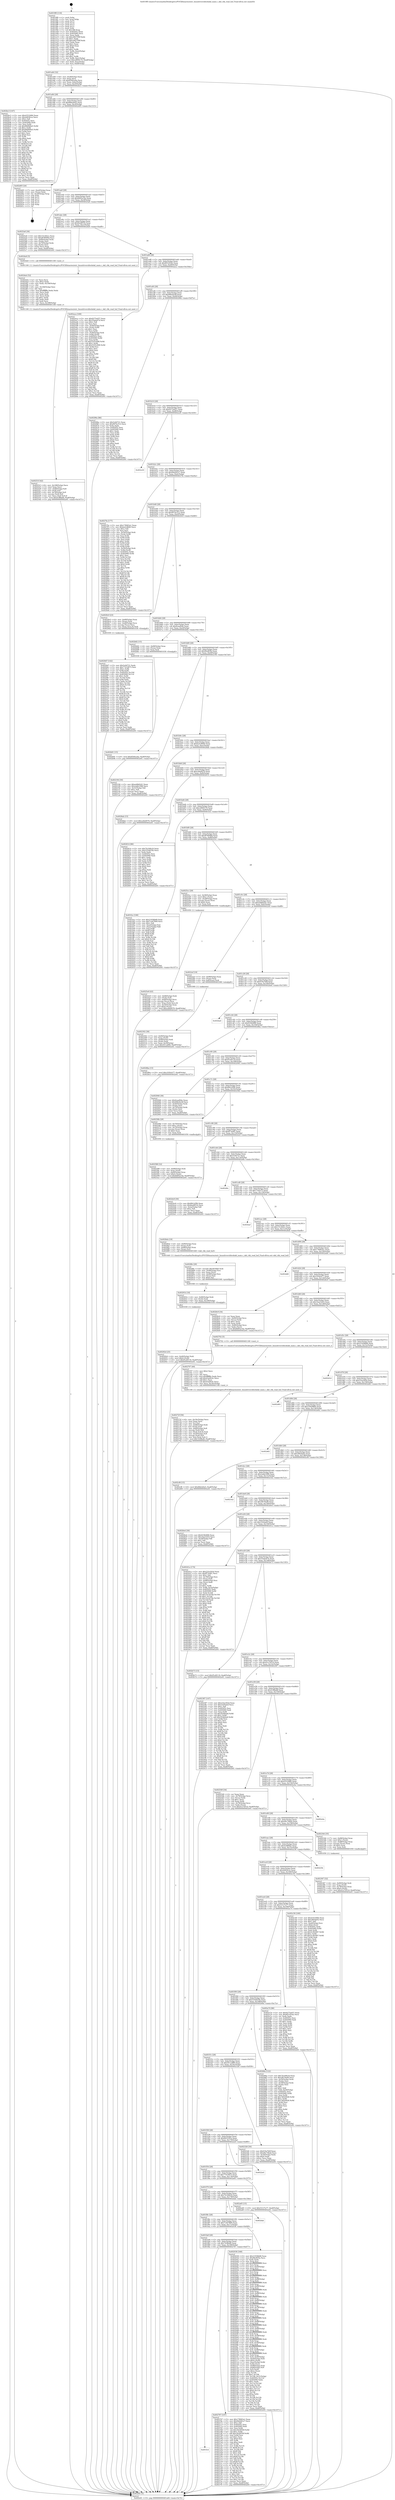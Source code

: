 digraph "0x4019f0" {
  label = "0x4019f0 (/mnt/c/Users/mathe/Desktop/tcc/POCII/binaries/extr_linuxdriversblockskd_main.c_skd_chk_read_buf_Final-ollvm.out::main(0))"
  labelloc = "t"
  node[shape=record]

  Entry [label="",width=0.3,height=0.3,shape=circle,fillcolor=black,style=filled]
  "0x401a64" [label="{
     0x401a64 [32]\l
     | [instrs]\l
     &nbsp;&nbsp;0x401a64 \<+6\>: mov -0xa8(%rbp),%eax\l
     &nbsp;&nbsp;0x401a6a \<+2\>: mov %eax,%ecx\l
     &nbsp;&nbsp;0x401a6c \<+6\>: sub $0x8500ca4a,%ecx\l
     &nbsp;&nbsp;0x401a72 \<+6\>: mov %eax,-0xbc(%rbp)\l
     &nbsp;&nbsp;0x401a78 \<+6\>: mov %ecx,-0xc0(%rbp)\l
     &nbsp;&nbsp;0x401a7e \<+6\>: je 0000000000402bc3 \<main+0x11d3\>\l
  }"]
  "0x402bc3" [label="{
     0x402bc3 [147]\l
     | [instrs]\l
     &nbsp;&nbsp;0x402bc3 \<+5\>: mov $0x4351fd84,%eax\l
     &nbsp;&nbsp;0x402bc8 \<+5\>: mov $0x4d93fcce,%ecx\l
     &nbsp;&nbsp;0x402bcd \<+2\>: mov $0x1,%dl\l
     &nbsp;&nbsp;0x402bcf \<+7\>: mov 0x40505c,%esi\l
     &nbsp;&nbsp;0x402bd6 \<+7\>: mov 0x405060,%edi\l
     &nbsp;&nbsp;0x402bdd \<+3\>: mov %esi,%r8d\l
     &nbsp;&nbsp;0x402be0 \<+7\>: sub $0x99d0b9a5,%r8d\l
     &nbsp;&nbsp;0x402be7 \<+4\>: sub $0x1,%r8d\l
     &nbsp;&nbsp;0x402beb \<+7\>: add $0x99d0b9a5,%r8d\l
     &nbsp;&nbsp;0x402bf2 \<+4\>: imul %r8d,%esi\l
     &nbsp;&nbsp;0x402bf6 \<+3\>: and $0x1,%esi\l
     &nbsp;&nbsp;0x402bf9 \<+3\>: cmp $0x0,%esi\l
     &nbsp;&nbsp;0x402bfc \<+4\>: sete %r9b\l
     &nbsp;&nbsp;0x402c00 \<+3\>: cmp $0xa,%edi\l
     &nbsp;&nbsp;0x402c03 \<+4\>: setl %r10b\l
     &nbsp;&nbsp;0x402c07 \<+3\>: mov %r9b,%r11b\l
     &nbsp;&nbsp;0x402c0a \<+4\>: xor $0xff,%r11b\l
     &nbsp;&nbsp;0x402c0e \<+3\>: mov %r10b,%bl\l
     &nbsp;&nbsp;0x402c11 \<+3\>: xor $0xff,%bl\l
     &nbsp;&nbsp;0x402c14 \<+3\>: xor $0x0,%dl\l
     &nbsp;&nbsp;0x402c17 \<+3\>: mov %r11b,%r14b\l
     &nbsp;&nbsp;0x402c1a \<+4\>: and $0x0,%r14b\l
     &nbsp;&nbsp;0x402c1e \<+3\>: and %dl,%r9b\l
     &nbsp;&nbsp;0x402c21 \<+3\>: mov %bl,%r15b\l
     &nbsp;&nbsp;0x402c24 \<+4\>: and $0x0,%r15b\l
     &nbsp;&nbsp;0x402c28 \<+3\>: and %dl,%r10b\l
     &nbsp;&nbsp;0x402c2b \<+3\>: or %r9b,%r14b\l
     &nbsp;&nbsp;0x402c2e \<+3\>: or %r10b,%r15b\l
     &nbsp;&nbsp;0x402c31 \<+3\>: xor %r15b,%r14b\l
     &nbsp;&nbsp;0x402c34 \<+3\>: or %bl,%r11b\l
     &nbsp;&nbsp;0x402c37 \<+4\>: xor $0xff,%r11b\l
     &nbsp;&nbsp;0x402c3b \<+3\>: or $0x0,%dl\l
     &nbsp;&nbsp;0x402c3e \<+3\>: and %dl,%r11b\l
     &nbsp;&nbsp;0x402c41 \<+3\>: or %r11b,%r14b\l
     &nbsp;&nbsp;0x402c44 \<+4\>: test $0x1,%r14b\l
     &nbsp;&nbsp;0x402c48 \<+3\>: cmovne %ecx,%eax\l
     &nbsp;&nbsp;0x402c4b \<+6\>: mov %eax,-0xa8(%rbp)\l
     &nbsp;&nbsp;0x402c51 \<+5\>: jmp 0000000000402e61 \<main+0x1471\>\l
  }"]
  "0x401a84" [label="{
     0x401a84 [28]\l
     | [instrs]\l
     &nbsp;&nbsp;0x401a84 \<+5\>: jmp 0000000000401a89 \<main+0x99\>\l
     &nbsp;&nbsp;0x401a89 \<+6\>: mov -0xbc(%rbp),%eax\l
     &nbsp;&nbsp;0x401a8f \<+5\>: sub $0x88dcb0a5,%eax\l
     &nbsp;&nbsp;0x401a94 \<+6\>: mov %eax,-0xc4(%rbp)\l
     &nbsp;&nbsp;0x401a9a \<+6\>: je 0000000000402d05 \<main+0x1315\>\l
  }"]
  Exit [label="",width=0.3,height=0.3,shape=circle,fillcolor=black,style=filled,peripheries=2]
  "0x402d05" [label="{
     0x402d05 [24]\l
     | [instrs]\l
     &nbsp;&nbsp;0x402d05 \<+7\>: mov -0xa0(%rbp),%rax\l
     &nbsp;&nbsp;0x402d0c \<+2\>: mov (%rax),%eax\l
     &nbsp;&nbsp;0x402d0e \<+4\>: lea -0x28(%rbp),%rsp\l
     &nbsp;&nbsp;0x402d12 \<+1\>: pop %rbx\l
     &nbsp;&nbsp;0x402d13 \<+2\>: pop %r12\l
     &nbsp;&nbsp;0x402d15 \<+2\>: pop %r13\l
     &nbsp;&nbsp;0x402d17 \<+2\>: pop %r14\l
     &nbsp;&nbsp;0x402d19 \<+2\>: pop %r15\l
     &nbsp;&nbsp;0x402d1b \<+1\>: pop %rbp\l
     &nbsp;&nbsp;0x402d1c \<+1\>: ret\l
  }"]
  "0x401aa0" [label="{
     0x401aa0 [28]\l
     | [instrs]\l
     &nbsp;&nbsp;0x401aa0 \<+5\>: jmp 0000000000401aa5 \<main+0xb5\>\l
     &nbsp;&nbsp;0x401aa5 \<+6\>: mov -0xbc(%rbp),%eax\l
     &nbsp;&nbsp;0x401aab \<+5\>: sub $0x8d95a14a,%eax\l
     &nbsp;&nbsp;0x401ab0 \<+6\>: mov %eax,-0xc8(%rbp)\l
     &nbsp;&nbsp;0x401ab6 \<+6\>: je 00000000004025a8 \<main+0xbb8\>\l
  }"]
  "0x402b91" [label="{
     0x402b91 [15]\l
     | [instrs]\l
     &nbsp;&nbsp;0x402b91 \<+10\>: movl $0x8500ca4a,-0xa8(%rbp)\l
     &nbsp;&nbsp;0x402b9b \<+5\>: jmp 0000000000402e61 \<main+0x1471\>\l
  }"]
  "0x4025a8" [label="{
     0x4025a8 [36]\l
     | [instrs]\l
     &nbsp;&nbsp;0x4025a8 \<+5\>: mov $0x151262cc,%eax\l
     &nbsp;&nbsp;0x4025ad \<+5\>: mov $0xdf78008d,%ecx\l
     &nbsp;&nbsp;0x4025b2 \<+4\>: mov -0x60(%rbp),%rdx\l
     &nbsp;&nbsp;0x4025b6 \<+2\>: mov (%rdx),%esi\l
     &nbsp;&nbsp;0x4025b8 \<+4\>: mov -0x70(%rbp),%rdx\l
     &nbsp;&nbsp;0x4025bc \<+2\>: cmp (%rdx),%esi\l
     &nbsp;&nbsp;0x4025be \<+3\>: cmovl %ecx,%eax\l
     &nbsp;&nbsp;0x4025c1 \<+6\>: mov %eax,-0xa8(%rbp)\l
     &nbsp;&nbsp;0x4025c7 \<+5\>: jmp 0000000000402e61 \<main+0x1471\>\l
  }"]
  "0x401abc" [label="{
     0x401abc [28]\l
     | [instrs]\l
     &nbsp;&nbsp;0x401abc \<+5\>: jmp 0000000000401ac1 \<main+0xd1\>\l
     &nbsp;&nbsp;0x401ac1 \<+6\>: mov -0xbc(%rbp),%eax\l
     &nbsp;&nbsp;0x401ac7 \<+5\>: sub $0x8ee8f51b,%eax\l
     &nbsp;&nbsp;0x401acc \<+6\>: mov %eax,-0xcc(%rbp)\l
     &nbsp;&nbsp;0x401ad2 \<+6\>: je 00000000004024e6 \<main+0xaf6\>\l
  }"]
  "0x4029d7" [label="{
     0x4029d7 [142]\l
     | [instrs]\l
     &nbsp;&nbsp;0x4029d7 \<+5\>: mov $0x5c64721,%edx\l
     &nbsp;&nbsp;0x4029dc \<+5\>: mov $0x77410673,%esi\l
     &nbsp;&nbsp;0x4029e1 \<+3\>: mov $0x1,%r8b\l
     &nbsp;&nbsp;0x4029e4 \<+3\>: xor %r9d,%r9d\l
     &nbsp;&nbsp;0x4029e7 \<+8\>: mov 0x40505c,%r10d\l
     &nbsp;&nbsp;0x4029ef \<+8\>: mov 0x405060,%r11d\l
     &nbsp;&nbsp;0x4029f7 \<+4\>: sub $0x1,%r9d\l
     &nbsp;&nbsp;0x4029fb \<+3\>: mov %r10d,%ebx\l
     &nbsp;&nbsp;0x4029fe \<+3\>: add %r9d,%ebx\l
     &nbsp;&nbsp;0x402a01 \<+4\>: imul %ebx,%r10d\l
     &nbsp;&nbsp;0x402a05 \<+4\>: and $0x1,%r10d\l
     &nbsp;&nbsp;0x402a09 \<+4\>: cmp $0x0,%r10d\l
     &nbsp;&nbsp;0x402a0d \<+4\>: sete %r14b\l
     &nbsp;&nbsp;0x402a11 \<+4\>: cmp $0xa,%r11d\l
     &nbsp;&nbsp;0x402a15 \<+4\>: setl %r15b\l
     &nbsp;&nbsp;0x402a19 \<+3\>: mov %r14b,%r12b\l
     &nbsp;&nbsp;0x402a1c \<+4\>: xor $0xff,%r12b\l
     &nbsp;&nbsp;0x402a20 \<+3\>: mov %r15b,%r13b\l
     &nbsp;&nbsp;0x402a23 \<+4\>: xor $0xff,%r13b\l
     &nbsp;&nbsp;0x402a27 \<+4\>: xor $0x0,%r8b\l
     &nbsp;&nbsp;0x402a2b \<+3\>: mov %r12b,%al\l
     &nbsp;&nbsp;0x402a2e \<+2\>: and $0x0,%al\l
     &nbsp;&nbsp;0x402a30 \<+3\>: and %r8b,%r14b\l
     &nbsp;&nbsp;0x402a33 \<+3\>: mov %r13b,%cl\l
     &nbsp;&nbsp;0x402a36 \<+3\>: and $0x0,%cl\l
     &nbsp;&nbsp;0x402a39 \<+3\>: and %r8b,%r15b\l
     &nbsp;&nbsp;0x402a3c \<+3\>: or %r14b,%al\l
     &nbsp;&nbsp;0x402a3f \<+3\>: or %r15b,%cl\l
     &nbsp;&nbsp;0x402a42 \<+2\>: xor %cl,%al\l
     &nbsp;&nbsp;0x402a44 \<+3\>: or %r13b,%r12b\l
     &nbsp;&nbsp;0x402a47 \<+4\>: xor $0xff,%r12b\l
     &nbsp;&nbsp;0x402a4b \<+4\>: or $0x0,%r8b\l
     &nbsp;&nbsp;0x402a4f \<+3\>: and %r8b,%r12b\l
     &nbsp;&nbsp;0x402a52 \<+3\>: or %r12b,%al\l
     &nbsp;&nbsp;0x402a55 \<+2\>: test $0x1,%al\l
     &nbsp;&nbsp;0x402a57 \<+3\>: cmovne %esi,%edx\l
     &nbsp;&nbsp;0x402a5a \<+6\>: mov %edx,-0xa8(%rbp)\l
     &nbsp;&nbsp;0x402a60 \<+5\>: jmp 0000000000402e61 \<main+0x1471\>\l
  }"]
  "0x4024e6" [label="{
     0x4024e6 [5]\l
     | [instrs]\l
     &nbsp;&nbsp;0x4024e6 \<+5\>: call 0000000000401160 \<next_i\>\l
     | [calls]\l
     &nbsp;&nbsp;0x401160 \{1\} (/mnt/c/Users/mathe/Desktop/tcc/POCII/binaries/extr_linuxdriversblockskd_main.c_skd_chk_read_buf_Final-ollvm.out::next_i)\l
  }"]
  "0x401ad8" [label="{
     0x401ad8 [28]\l
     | [instrs]\l
     &nbsp;&nbsp;0x401ad8 \<+5\>: jmp 0000000000401add \<main+0xed\>\l
     &nbsp;&nbsp;0x401add \<+6\>: mov -0xbc(%rbp),%eax\l
     &nbsp;&nbsp;0x401ae3 \<+5\>: sub $0x8f316542,%eax\l
     &nbsp;&nbsp;0x401ae8 \<+6\>: mov %eax,-0xd0(%rbp)\l
     &nbsp;&nbsp;0x401aee \<+6\>: je 0000000000402aca \<main+0x10da\>\l
  }"]
  "0x40292d" [label="{
     0x40292d [25]\l
     | [instrs]\l
     &nbsp;&nbsp;0x40292d \<+4\>: mov -0x40(%rbp),%rdi\l
     &nbsp;&nbsp;0x402931 \<+6\>: movl $0x0,(%rdi)\l
     &nbsp;&nbsp;0x402937 \<+10\>: movl $0xf5cd0118,-0xa8(%rbp)\l
     &nbsp;&nbsp;0x402941 \<+5\>: jmp 0000000000402e61 \<main+0x1471\>\l
  }"]
  "0x402aca" [label="{
     0x402aca [169]\l
     | [instrs]\l
     &nbsp;&nbsp;0x402aca \<+5\>: mov $0x9275a057,%eax\l
     &nbsp;&nbsp;0x402acf \<+5\>: mov $0x35aba474,%ecx\l
     &nbsp;&nbsp;0x402ad4 \<+2\>: mov $0x1,%dl\l
     &nbsp;&nbsp;0x402ad6 \<+2\>: xor %esi,%esi\l
     &nbsp;&nbsp;0x402ad8 \<+4\>: mov -0x40(%rbp),%rdi\l
     &nbsp;&nbsp;0x402adc \<+3\>: mov (%rdi),%r8d\l
     &nbsp;&nbsp;0x402adf \<+3\>: sub $0x1,%esi\l
     &nbsp;&nbsp;0x402ae2 \<+3\>: sub %esi,%r8d\l
     &nbsp;&nbsp;0x402ae5 \<+4\>: mov -0x40(%rbp),%rdi\l
     &nbsp;&nbsp;0x402ae9 \<+3\>: mov %r8d,(%rdi)\l
     &nbsp;&nbsp;0x402aec \<+7\>: mov 0x40505c,%esi\l
     &nbsp;&nbsp;0x402af3 \<+8\>: mov 0x405060,%r8d\l
     &nbsp;&nbsp;0x402afb \<+3\>: mov %esi,%r9d\l
     &nbsp;&nbsp;0x402afe \<+7\>: sub $0x5355c699,%r9d\l
     &nbsp;&nbsp;0x402b05 \<+4\>: sub $0x1,%r9d\l
     &nbsp;&nbsp;0x402b09 \<+7\>: add $0x5355c699,%r9d\l
     &nbsp;&nbsp;0x402b10 \<+4\>: imul %r9d,%esi\l
     &nbsp;&nbsp;0x402b14 \<+3\>: and $0x1,%esi\l
     &nbsp;&nbsp;0x402b17 \<+3\>: cmp $0x0,%esi\l
     &nbsp;&nbsp;0x402b1a \<+4\>: sete %r10b\l
     &nbsp;&nbsp;0x402b1e \<+4\>: cmp $0xa,%r8d\l
     &nbsp;&nbsp;0x402b22 \<+4\>: setl %r11b\l
     &nbsp;&nbsp;0x402b26 \<+3\>: mov %r10b,%bl\l
     &nbsp;&nbsp;0x402b29 \<+3\>: xor $0xff,%bl\l
     &nbsp;&nbsp;0x402b2c \<+3\>: mov %r11b,%r14b\l
     &nbsp;&nbsp;0x402b2f \<+4\>: xor $0xff,%r14b\l
     &nbsp;&nbsp;0x402b33 \<+3\>: xor $0x1,%dl\l
     &nbsp;&nbsp;0x402b36 \<+3\>: mov %bl,%r15b\l
     &nbsp;&nbsp;0x402b39 \<+4\>: and $0xff,%r15b\l
     &nbsp;&nbsp;0x402b3d \<+3\>: and %dl,%r10b\l
     &nbsp;&nbsp;0x402b40 \<+3\>: mov %r14b,%r12b\l
     &nbsp;&nbsp;0x402b43 \<+4\>: and $0xff,%r12b\l
     &nbsp;&nbsp;0x402b47 \<+3\>: and %dl,%r11b\l
     &nbsp;&nbsp;0x402b4a \<+3\>: or %r10b,%r15b\l
     &nbsp;&nbsp;0x402b4d \<+3\>: or %r11b,%r12b\l
     &nbsp;&nbsp;0x402b50 \<+3\>: xor %r12b,%r15b\l
     &nbsp;&nbsp;0x402b53 \<+3\>: or %r14b,%bl\l
     &nbsp;&nbsp;0x402b56 \<+3\>: xor $0xff,%bl\l
     &nbsp;&nbsp;0x402b59 \<+3\>: or $0x1,%dl\l
     &nbsp;&nbsp;0x402b5c \<+2\>: and %dl,%bl\l
     &nbsp;&nbsp;0x402b5e \<+3\>: or %bl,%r15b\l
     &nbsp;&nbsp;0x402b61 \<+4\>: test $0x1,%r15b\l
     &nbsp;&nbsp;0x402b65 \<+3\>: cmovne %ecx,%eax\l
     &nbsp;&nbsp;0x402b68 \<+6\>: mov %eax,-0xa8(%rbp)\l
     &nbsp;&nbsp;0x402b6e \<+5\>: jmp 0000000000402e61 \<main+0x1471\>\l
  }"]
  "0x401af4" [label="{
     0x401af4 [28]\l
     | [instrs]\l
     &nbsp;&nbsp;0x401af4 \<+5\>: jmp 0000000000401af9 \<main+0x109\>\l
     &nbsp;&nbsp;0x401af9 \<+6\>: mov -0xbc(%rbp),%eax\l
     &nbsp;&nbsp;0x401aff \<+5\>: sub $0x90b2b24f,%eax\l
     &nbsp;&nbsp;0x401b04 \<+6\>: mov %eax,-0xd4(%rbp)\l
     &nbsp;&nbsp;0x401b0a \<+6\>: je 000000000040296a \<main+0xf7a\>\l
  }"]
  "0x40291b" [label="{
     0x40291b [18]\l
     | [instrs]\l
     &nbsp;&nbsp;0x40291b \<+4\>: mov -0x80(%rbp),%rdi\l
     &nbsp;&nbsp;0x40291f \<+3\>: mov (%rdi),%rdi\l
     &nbsp;&nbsp;0x402922 \<+6\>: mov %eax,-0x190(%rbp)\l
     &nbsp;&nbsp;0x402928 \<+5\>: call 0000000000401030 \<free@plt\>\l
     | [calls]\l
     &nbsp;&nbsp;0x401030 \{1\} (unknown)\l
  }"]
  "0x40296a" [label="{
     0x40296a [86]\l
     | [instrs]\l
     &nbsp;&nbsp;0x40296a \<+5\>: mov $0x5c64721,%eax\l
     &nbsp;&nbsp;0x40296f \<+5\>: mov $0x997bc512,%ecx\l
     &nbsp;&nbsp;0x402974 \<+2\>: xor %edx,%edx\l
     &nbsp;&nbsp;0x402976 \<+7\>: mov 0x40505c,%esi\l
     &nbsp;&nbsp;0x40297d \<+7\>: mov 0x405060,%edi\l
     &nbsp;&nbsp;0x402984 \<+3\>: sub $0x1,%edx\l
     &nbsp;&nbsp;0x402987 \<+3\>: mov %esi,%r8d\l
     &nbsp;&nbsp;0x40298a \<+3\>: add %edx,%r8d\l
     &nbsp;&nbsp;0x40298d \<+4\>: imul %r8d,%esi\l
     &nbsp;&nbsp;0x402991 \<+3\>: and $0x1,%esi\l
     &nbsp;&nbsp;0x402994 \<+3\>: cmp $0x0,%esi\l
     &nbsp;&nbsp;0x402997 \<+4\>: sete %r9b\l
     &nbsp;&nbsp;0x40299b \<+3\>: cmp $0xa,%edi\l
     &nbsp;&nbsp;0x40299e \<+4\>: setl %r10b\l
     &nbsp;&nbsp;0x4029a2 \<+3\>: mov %r9b,%r11b\l
     &nbsp;&nbsp;0x4029a5 \<+3\>: and %r10b,%r11b\l
     &nbsp;&nbsp;0x4029a8 \<+3\>: xor %r10b,%r9b\l
     &nbsp;&nbsp;0x4029ab \<+3\>: or %r9b,%r11b\l
     &nbsp;&nbsp;0x4029ae \<+4\>: test $0x1,%r11b\l
     &nbsp;&nbsp;0x4029b2 \<+3\>: cmovne %ecx,%eax\l
     &nbsp;&nbsp;0x4029b5 \<+6\>: mov %eax,-0xa8(%rbp)\l
     &nbsp;&nbsp;0x4029bb \<+5\>: jmp 0000000000402e61 \<main+0x1471\>\l
  }"]
  "0x401b10" [label="{
     0x401b10 [28]\l
     | [instrs]\l
     &nbsp;&nbsp;0x401b10 \<+5\>: jmp 0000000000401b15 \<main+0x125\>\l
     &nbsp;&nbsp;0x401b15 \<+6\>: mov -0xbc(%rbp),%eax\l
     &nbsp;&nbsp;0x401b1b \<+5\>: sub $0x9275a057,%eax\l
     &nbsp;&nbsp;0x401b20 \<+6\>: mov %eax,-0xd8(%rbp)\l
     &nbsp;&nbsp;0x401b26 \<+6\>: je 0000000000402e20 \<main+0x1430\>\l
  }"]
  "0x4028fe" [label="{
     0x4028fe [29]\l
     | [instrs]\l
     &nbsp;&nbsp;0x4028fe \<+10\>: movabs $0x4030b6,%rdi\l
     &nbsp;&nbsp;0x402908 \<+4\>: mov -0x48(%rbp),%rsi\l
     &nbsp;&nbsp;0x40290c \<+2\>: mov %eax,(%rsi)\l
     &nbsp;&nbsp;0x40290e \<+4\>: mov -0x48(%rbp),%rsi\l
     &nbsp;&nbsp;0x402912 \<+2\>: mov (%rsi),%esi\l
     &nbsp;&nbsp;0x402914 \<+2\>: mov $0x0,%al\l
     &nbsp;&nbsp;0x402916 \<+5\>: call 0000000000401040 \<printf@plt\>\l
     | [calls]\l
     &nbsp;&nbsp;0x401040 \{1\} (unknown)\l
  }"]
  "0x402e20" [label="{
     0x402e20\l
  }", style=dashed]
  "0x401b2c" [label="{
     0x401b2c [28]\l
     | [instrs]\l
     &nbsp;&nbsp;0x401b2c \<+5\>: jmp 0000000000401b31 \<main+0x141\>\l
     &nbsp;&nbsp;0x401b31 \<+6\>: mov -0xbc(%rbp),%eax\l
     &nbsp;&nbsp;0x401b37 \<+5\>: sub $0x94d281e7,%eax\l
     &nbsp;&nbsp;0x401b3c \<+6\>: mov %eax,-0xdc(%rbp)\l
     &nbsp;&nbsp;0x401b42 \<+6\>: je 00000000004027fa \<main+0xe0a\>\l
  }"]
  "0x401fc4" [label="{
     0x401fc4\l
  }", style=dashed]
  "0x4027fa" [label="{
     0x4027fa [177]\l
     | [instrs]\l
     &nbsp;&nbsp;0x4027fa \<+5\>: mov $0x178063a1,%eax\l
     &nbsp;&nbsp;0x4027ff \<+5\>: mov $0xba5c8640,%ecx\l
     &nbsp;&nbsp;0x402804 \<+2\>: mov $0x1,%dl\l
     &nbsp;&nbsp;0x402806 \<+2\>: xor %esi,%esi\l
     &nbsp;&nbsp;0x402808 \<+4\>: mov -0x50(%rbp),%rdi\l
     &nbsp;&nbsp;0x40280c \<+3\>: mov (%rdi),%r8d\l
     &nbsp;&nbsp;0x40280f \<+3\>: mov %esi,%r9d\l
     &nbsp;&nbsp;0x402812 \<+3\>: sub %r8d,%r9d\l
     &nbsp;&nbsp;0x402815 \<+3\>: mov %esi,%r8d\l
     &nbsp;&nbsp;0x402818 \<+4\>: sub $0x1,%r8d\l
     &nbsp;&nbsp;0x40281c \<+3\>: add %r8d,%r9d\l
     &nbsp;&nbsp;0x40281f \<+3\>: mov %esi,%r8d\l
     &nbsp;&nbsp;0x402822 \<+3\>: sub %r9d,%r8d\l
     &nbsp;&nbsp;0x402825 \<+4\>: mov -0x50(%rbp),%rdi\l
     &nbsp;&nbsp;0x402829 \<+3\>: mov %r8d,(%rdi)\l
     &nbsp;&nbsp;0x40282c \<+8\>: mov 0x40505c,%r8d\l
     &nbsp;&nbsp;0x402834 \<+8\>: mov 0x405060,%r9d\l
     &nbsp;&nbsp;0x40283c \<+3\>: sub $0x1,%esi\l
     &nbsp;&nbsp;0x40283f \<+3\>: mov %r8d,%r10d\l
     &nbsp;&nbsp;0x402842 \<+3\>: add %esi,%r10d\l
     &nbsp;&nbsp;0x402845 \<+4\>: imul %r10d,%r8d\l
     &nbsp;&nbsp;0x402849 \<+4\>: and $0x1,%r8d\l
     &nbsp;&nbsp;0x40284d \<+4\>: cmp $0x0,%r8d\l
     &nbsp;&nbsp;0x402851 \<+4\>: sete %r11b\l
     &nbsp;&nbsp;0x402855 \<+4\>: cmp $0xa,%r9d\l
     &nbsp;&nbsp;0x402859 \<+3\>: setl %bl\l
     &nbsp;&nbsp;0x40285c \<+3\>: mov %r11b,%r14b\l
     &nbsp;&nbsp;0x40285f \<+4\>: xor $0xff,%r14b\l
     &nbsp;&nbsp;0x402863 \<+3\>: mov %bl,%r15b\l
     &nbsp;&nbsp;0x402866 \<+4\>: xor $0xff,%r15b\l
     &nbsp;&nbsp;0x40286a \<+3\>: xor $0x0,%dl\l
     &nbsp;&nbsp;0x40286d \<+3\>: mov %r14b,%r12b\l
     &nbsp;&nbsp;0x402870 \<+4\>: and $0x0,%r12b\l
     &nbsp;&nbsp;0x402874 \<+3\>: and %dl,%r11b\l
     &nbsp;&nbsp;0x402877 \<+3\>: mov %r15b,%r13b\l
     &nbsp;&nbsp;0x40287a \<+4\>: and $0x0,%r13b\l
     &nbsp;&nbsp;0x40287e \<+2\>: and %dl,%bl\l
     &nbsp;&nbsp;0x402880 \<+3\>: or %r11b,%r12b\l
     &nbsp;&nbsp;0x402883 \<+3\>: or %bl,%r13b\l
     &nbsp;&nbsp;0x402886 \<+3\>: xor %r13b,%r12b\l
     &nbsp;&nbsp;0x402889 \<+3\>: or %r15b,%r14b\l
     &nbsp;&nbsp;0x40288c \<+4\>: xor $0xff,%r14b\l
     &nbsp;&nbsp;0x402890 \<+3\>: or $0x0,%dl\l
     &nbsp;&nbsp;0x402893 \<+3\>: and %dl,%r14b\l
     &nbsp;&nbsp;0x402896 \<+3\>: or %r14b,%r12b\l
     &nbsp;&nbsp;0x402899 \<+4\>: test $0x1,%r12b\l
     &nbsp;&nbsp;0x40289d \<+3\>: cmovne %ecx,%eax\l
     &nbsp;&nbsp;0x4028a0 \<+6\>: mov %eax,-0xa8(%rbp)\l
     &nbsp;&nbsp;0x4028a6 \<+5\>: jmp 0000000000402e61 \<main+0x1471\>\l
  }"]
  "0x401b48" [label="{
     0x401b48 [28]\l
     | [instrs]\l
     &nbsp;&nbsp;0x401b48 \<+5\>: jmp 0000000000401b4d \<main+0x15d\>\l
     &nbsp;&nbsp;0x401b4d \<+6\>: mov -0xbc(%rbp),%eax\l
     &nbsp;&nbsp;0x401b53 \<+5\>: sub $0x997bc512,%eax\l
     &nbsp;&nbsp;0x401b58 \<+6\>: mov %eax,-0xe0(%rbp)\l
     &nbsp;&nbsp;0x401b5e \<+6\>: je 00000000004029c0 \<main+0xfd0\>\l
  }"]
  "0x402767" [label="{
     0x402767 [147]\l
     | [instrs]\l
     &nbsp;&nbsp;0x402767 \<+5\>: mov $0x178063a1,%eax\l
     &nbsp;&nbsp;0x40276c \<+5\>: mov $0x94d281e7,%ecx\l
     &nbsp;&nbsp;0x402771 \<+2\>: mov $0x1,%dl\l
     &nbsp;&nbsp;0x402773 \<+7\>: mov 0x40505c,%esi\l
     &nbsp;&nbsp;0x40277a \<+7\>: mov 0x405060,%edi\l
     &nbsp;&nbsp;0x402781 \<+3\>: mov %esi,%r8d\l
     &nbsp;&nbsp;0x402784 \<+7\>: sub $0x342d050f,%r8d\l
     &nbsp;&nbsp;0x40278b \<+4\>: sub $0x1,%r8d\l
     &nbsp;&nbsp;0x40278f \<+7\>: add $0x342d050f,%r8d\l
     &nbsp;&nbsp;0x402796 \<+4\>: imul %r8d,%esi\l
     &nbsp;&nbsp;0x40279a \<+3\>: and $0x1,%esi\l
     &nbsp;&nbsp;0x40279d \<+3\>: cmp $0x0,%esi\l
     &nbsp;&nbsp;0x4027a0 \<+4\>: sete %r9b\l
     &nbsp;&nbsp;0x4027a4 \<+3\>: cmp $0xa,%edi\l
     &nbsp;&nbsp;0x4027a7 \<+4\>: setl %r10b\l
     &nbsp;&nbsp;0x4027ab \<+3\>: mov %r9b,%r11b\l
     &nbsp;&nbsp;0x4027ae \<+4\>: xor $0xff,%r11b\l
     &nbsp;&nbsp;0x4027b2 \<+3\>: mov %r10b,%bl\l
     &nbsp;&nbsp;0x4027b5 \<+3\>: xor $0xff,%bl\l
     &nbsp;&nbsp;0x4027b8 \<+3\>: xor $0x1,%dl\l
     &nbsp;&nbsp;0x4027bb \<+3\>: mov %r11b,%r14b\l
     &nbsp;&nbsp;0x4027be \<+4\>: and $0xff,%r14b\l
     &nbsp;&nbsp;0x4027c2 \<+3\>: and %dl,%r9b\l
     &nbsp;&nbsp;0x4027c5 \<+3\>: mov %bl,%r15b\l
     &nbsp;&nbsp;0x4027c8 \<+4\>: and $0xff,%r15b\l
     &nbsp;&nbsp;0x4027cc \<+3\>: and %dl,%r10b\l
     &nbsp;&nbsp;0x4027cf \<+3\>: or %r9b,%r14b\l
     &nbsp;&nbsp;0x4027d2 \<+3\>: or %r10b,%r15b\l
     &nbsp;&nbsp;0x4027d5 \<+3\>: xor %r15b,%r14b\l
     &nbsp;&nbsp;0x4027d8 \<+3\>: or %bl,%r11b\l
     &nbsp;&nbsp;0x4027db \<+4\>: xor $0xff,%r11b\l
     &nbsp;&nbsp;0x4027df \<+3\>: or $0x1,%dl\l
     &nbsp;&nbsp;0x4027e2 \<+3\>: and %dl,%r11b\l
     &nbsp;&nbsp;0x4027e5 \<+3\>: or %r11b,%r14b\l
     &nbsp;&nbsp;0x4027e8 \<+4\>: test $0x1,%r14b\l
     &nbsp;&nbsp;0x4027ec \<+3\>: cmovne %ecx,%eax\l
     &nbsp;&nbsp;0x4027ef \<+6\>: mov %eax,-0xa8(%rbp)\l
     &nbsp;&nbsp;0x4027f5 \<+5\>: jmp 0000000000402e61 \<main+0x1471\>\l
  }"]
  "0x4029c0" [label="{
     0x4029c0 [23]\l
     | [instrs]\l
     &nbsp;&nbsp;0x4029c0 \<+4\>: mov -0x68(%rbp),%rax\l
     &nbsp;&nbsp;0x4029c4 \<+3\>: mov (%rax),%rax\l
     &nbsp;&nbsp;0x4029c7 \<+4\>: mov -0x40(%rbp),%rcx\l
     &nbsp;&nbsp;0x4029cb \<+3\>: movslq (%rcx),%rcx\l
     &nbsp;&nbsp;0x4029ce \<+4\>: mov (%rax,%rcx,8),%rdi\l
     &nbsp;&nbsp;0x4029d2 \<+5\>: call 0000000000401030 \<free@plt\>\l
     | [calls]\l
     &nbsp;&nbsp;0x401030 \{1\} (unknown)\l
  }"]
  "0x401b64" [label="{
     0x401b64 [28]\l
     | [instrs]\l
     &nbsp;&nbsp;0x401b64 \<+5\>: jmp 0000000000401b69 \<main+0x179\>\l
     &nbsp;&nbsp;0x401b69 \<+6\>: mov -0xbc(%rbp),%eax\l
     &nbsp;&nbsp;0x401b6f \<+5\>: sub $0x9caef04e,%eax\l
     &nbsp;&nbsp;0x401b74 \<+6\>: mov %eax,-0xe4(%rbp)\l
     &nbsp;&nbsp;0x401b7a \<+6\>: je 0000000000402b82 \<main+0x1192\>\l
  }"]
  "0x40272f" [label="{
     0x40272f [56]\l
     | [instrs]\l
     &nbsp;&nbsp;0x40272f \<+6\>: mov -0x18c(%rbp),%ecx\l
     &nbsp;&nbsp;0x402735 \<+3\>: imul %eax,%ecx\l
     &nbsp;&nbsp;0x402738 \<+3\>: mov %cl,%sil\l
     &nbsp;&nbsp;0x40273b \<+4\>: mov -0x68(%rbp),%rdi\l
     &nbsp;&nbsp;0x40273f \<+3\>: mov (%rdi),%rdi\l
     &nbsp;&nbsp;0x402742 \<+4\>: mov -0x60(%rbp),%r8\l
     &nbsp;&nbsp;0x402746 \<+3\>: movslq (%r8),%r8\l
     &nbsp;&nbsp;0x402749 \<+4\>: mov (%rdi,%r8,8),%rdi\l
     &nbsp;&nbsp;0x40274d \<+4\>: mov -0x50(%rbp),%r8\l
     &nbsp;&nbsp;0x402751 \<+3\>: movslq (%r8),%r8\l
     &nbsp;&nbsp;0x402754 \<+4\>: mov %sil,(%rdi,%r8,1)\l
     &nbsp;&nbsp;0x402758 \<+10\>: movl $0x7d3ffa46,-0xa8(%rbp)\l
     &nbsp;&nbsp;0x402762 \<+5\>: jmp 0000000000402e61 \<main+0x1471\>\l
  }"]
  "0x402b82" [label="{
     0x402b82 [15]\l
     | [instrs]\l
     &nbsp;&nbsp;0x402b82 \<+4\>: mov -0x68(%rbp),%rax\l
     &nbsp;&nbsp;0x402b86 \<+3\>: mov (%rax),%rax\l
     &nbsp;&nbsp;0x402b89 \<+3\>: mov %rax,%rdi\l
     &nbsp;&nbsp;0x402b8c \<+5\>: call 0000000000401030 \<free@plt\>\l
     | [calls]\l
     &nbsp;&nbsp;0x401030 \{1\} (unknown)\l
  }"]
  "0x401b80" [label="{
     0x401b80 [28]\l
     | [instrs]\l
     &nbsp;&nbsp;0x401b80 \<+5\>: jmp 0000000000401b85 \<main+0x195\>\l
     &nbsp;&nbsp;0x401b85 \<+6\>: mov -0xbc(%rbp),%eax\l
     &nbsp;&nbsp;0x401b8b \<+5\>: sub $0x9fed65fa,%eax\l
     &nbsp;&nbsp;0x401b90 \<+6\>: mov %eax,-0xe8(%rbp)\l
     &nbsp;&nbsp;0x401b96 \<+6\>: je 0000000000402194 \<main+0x7a4\>\l
  }"]
  "0x402707" [label="{
     0x402707 [40]\l
     | [instrs]\l
     &nbsp;&nbsp;0x402707 \<+5\>: mov $0x2,%ecx\l
     &nbsp;&nbsp;0x40270c \<+1\>: cltd\l
     &nbsp;&nbsp;0x40270d \<+2\>: idiv %ecx\l
     &nbsp;&nbsp;0x40270f \<+6\>: imul $0xfffffffe,%edx,%ecx\l
     &nbsp;&nbsp;0x402715 \<+6\>: add $0x43a0fc0c,%ecx\l
     &nbsp;&nbsp;0x40271b \<+3\>: add $0x1,%ecx\l
     &nbsp;&nbsp;0x40271e \<+6\>: sub $0x43a0fc0c,%ecx\l
     &nbsp;&nbsp;0x402724 \<+6\>: mov %ecx,-0x18c(%rbp)\l
     &nbsp;&nbsp;0x40272a \<+5\>: call 0000000000401160 \<next_i\>\l
     | [calls]\l
     &nbsp;&nbsp;0x401160 \{1\} (/mnt/c/Users/mathe/Desktop/tcc/POCII/binaries/extr_linuxdriversblockskd_main.c_skd_chk_read_buf_Final-ollvm.out::next_i)\l
  }"]
  "0x402194" [label="{
     0x402194 [30]\l
     | [instrs]\l
     &nbsp;&nbsp;0x402194 \<+5\>: mov $0xeddb62d1,%eax\l
     &nbsp;&nbsp;0x402199 \<+5\>: mov $0x2abb1098,%ecx\l
     &nbsp;&nbsp;0x40219e \<+3\>: mov -0x31(%rbp),%dl\l
     &nbsp;&nbsp;0x4021a1 \<+3\>: test $0x1,%dl\l
     &nbsp;&nbsp;0x4021a4 \<+3\>: cmovne %ecx,%eax\l
     &nbsp;&nbsp;0x4021a7 \<+6\>: mov %eax,-0xa8(%rbp)\l
     &nbsp;&nbsp;0x4021ad \<+5\>: jmp 0000000000402e61 \<main+0x1471\>\l
  }"]
  "0x401b9c" [label="{
     0x401b9c [28]\l
     | [instrs]\l
     &nbsp;&nbsp;0x401b9c \<+5\>: jmp 0000000000401ba1 \<main+0x1b1\>\l
     &nbsp;&nbsp;0x401ba1 \<+6\>: mov -0xbc(%rbp),%eax\l
     &nbsp;&nbsp;0x401ba7 \<+5\>: sub $0xba5c8640,%eax\l
     &nbsp;&nbsp;0x401bac \<+6\>: mov %eax,-0xec(%rbp)\l
     &nbsp;&nbsp;0x401bb2 \<+6\>: je 00000000004028ab \<main+0xebb\>\l
  }"]
  "0x4025e9" [label="{
     0x4025e9 [43]\l
     | [instrs]\l
     &nbsp;&nbsp;0x4025e9 \<+4\>: mov -0x68(%rbp),%rdi\l
     &nbsp;&nbsp;0x4025ed \<+3\>: mov (%rdi),%rdi\l
     &nbsp;&nbsp;0x4025f0 \<+4\>: mov -0x60(%rbp),%rcx\l
     &nbsp;&nbsp;0x4025f4 \<+3\>: movslq (%rcx),%rcx\l
     &nbsp;&nbsp;0x4025f7 \<+4\>: mov %rax,(%rdi,%rcx,8)\l
     &nbsp;&nbsp;0x4025fb \<+4\>: mov -0x50(%rbp),%rax\l
     &nbsp;&nbsp;0x4025ff \<+6\>: movl $0x0,(%rax)\l
     &nbsp;&nbsp;0x402605 \<+10\>: movl $0xca9a0079,-0xa8(%rbp)\l
     &nbsp;&nbsp;0x40260f \<+5\>: jmp 0000000000402e61 \<main+0x1471\>\l
  }"]
  "0x4028ab" [label="{
     0x4028ab [15]\l
     | [instrs]\l
     &nbsp;&nbsp;0x4028ab \<+10\>: movl $0xca9a0079,-0xa8(%rbp)\l
     &nbsp;&nbsp;0x4028b5 \<+5\>: jmp 0000000000402e61 \<main+0x1471\>\l
  }"]
  "0x401bb8" [label="{
     0x401bb8 [28]\l
     | [instrs]\l
     &nbsp;&nbsp;0x401bb8 \<+5\>: jmp 0000000000401bbd \<main+0x1cd\>\l
     &nbsp;&nbsp;0x401bbd \<+6\>: mov -0xbc(%rbp),%eax\l
     &nbsp;&nbsp;0x401bc3 \<+5\>: sub $0xca9a0079,%eax\l
     &nbsp;&nbsp;0x401bc8 \<+6\>: mov %eax,-0xf0(%rbp)\l
     &nbsp;&nbsp;0x401bce \<+6\>: je 0000000000402614 \<main+0xc24\>\l
  }"]
  "0x402588" [label="{
     0x402588 [32]\l
     | [instrs]\l
     &nbsp;&nbsp;0x402588 \<+4\>: mov -0x68(%rbp),%rdi\l
     &nbsp;&nbsp;0x40258c \<+3\>: mov %rax,(%rdi)\l
     &nbsp;&nbsp;0x40258f \<+4\>: mov -0x60(%rbp),%rax\l
     &nbsp;&nbsp;0x402593 \<+6\>: movl $0x0,(%rax)\l
     &nbsp;&nbsp;0x402599 \<+10\>: movl $0x8d95a14a,-0xa8(%rbp)\l
     &nbsp;&nbsp;0x4025a3 \<+5\>: jmp 0000000000402e61 \<main+0x1471\>\l
  }"]
  "0x402614" [label="{
     0x402614 [86]\l
     | [instrs]\l
     &nbsp;&nbsp;0x402614 \<+5\>: mov $0x7b194b18,%eax\l
     &nbsp;&nbsp;0x402619 \<+5\>: mov $0x5354b55b,%ecx\l
     &nbsp;&nbsp;0x40261e \<+2\>: xor %edx,%edx\l
     &nbsp;&nbsp;0x402620 \<+7\>: mov 0x40505c,%esi\l
     &nbsp;&nbsp;0x402627 \<+7\>: mov 0x405060,%edi\l
     &nbsp;&nbsp;0x40262e \<+3\>: sub $0x1,%edx\l
     &nbsp;&nbsp;0x402631 \<+3\>: mov %esi,%r8d\l
     &nbsp;&nbsp;0x402634 \<+3\>: add %edx,%r8d\l
     &nbsp;&nbsp;0x402637 \<+4\>: imul %r8d,%esi\l
     &nbsp;&nbsp;0x40263b \<+3\>: and $0x1,%esi\l
     &nbsp;&nbsp;0x40263e \<+3\>: cmp $0x0,%esi\l
     &nbsp;&nbsp;0x402641 \<+4\>: sete %r9b\l
     &nbsp;&nbsp;0x402645 \<+3\>: cmp $0xa,%edi\l
     &nbsp;&nbsp;0x402648 \<+4\>: setl %r10b\l
     &nbsp;&nbsp;0x40264c \<+3\>: mov %r9b,%r11b\l
     &nbsp;&nbsp;0x40264f \<+3\>: and %r10b,%r11b\l
     &nbsp;&nbsp;0x402652 \<+3\>: xor %r10b,%r9b\l
     &nbsp;&nbsp;0x402655 \<+3\>: or %r9b,%r11b\l
     &nbsp;&nbsp;0x402658 \<+4\>: test $0x1,%r11b\l
     &nbsp;&nbsp;0x40265c \<+3\>: cmovne %ecx,%eax\l
     &nbsp;&nbsp;0x40265f \<+6\>: mov %eax,-0xa8(%rbp)\l
     &nbsp;&nbsp;0x402665 \<+5\>: jmp 0000000000402e61 \<main+0x1471\>\l
  }"]
  "0x401bd4" [label="{
     0x401bd4 [28]\l
     | [instrs]\l
     &nbsp;&nbsp;0x401bd4 \<+5\>: jmp 0000000000401bd9 \<main+0x1e9\>\l
     &nbsp;&nbsp;0x401bd9 \<+6\>: mov -0xbc(%rbp),%eax\l
     &nbsp;&nbsp;0x401bdf \<+5\>: sub $0xcd900170,%eax\l
     &nbsp;&nbsp;0x401be4 \<+6\>: mov %eax,-0xf4(%rbp)\l
     &nbsp;&nbsp;0x401bea \<+6\>: je 0000000000401fce \<main+0x5de\>\l
  }"]
  "0x40251f" [label="{
     0x40251f [42]\l
     | [instrs]\l
     &nbsp;&nbsp;0x40251f \<+6\>: mov -0x188(%rbp),%ecx\l
     &nbsp;&nbsp;0x402525 \<+3\>: imul %eax,%ecx\l
     &nbsp;&nbsp;0x402528 \<+4\>: mov -0x80(%rbp),%r8\l
     &nbsp;&nbsp;0x40252c \<+3\>: mov (%r8),%r8\l
     &nbsp;&nbsp;0x40252f \<+4\>: mov -0x78(%rbp),%r9\l
     &nbsp;&nbsp;0x402533 \<+3\>: movslq (%r9),%r9\l
     &nbsp;&nbsp;0x402536 \<+4\>: mov %ecx,(%r8,%r9,4)\l
     &nbsp;&nbsp;0x40253a \<+10\>: movl $0x41ff8ab8,-0xa8(%rbp)\l
     &nbsp;&nbsp;0x402544 \<+5\>: jmp 0000000000402e61 \<main+0x1471\>\l
  }"]
  "0x401fce" [label="{
     0x401fce [106]\l
     | [instrs]\l
     &nbsp;&nbsp;0x401fce \<+5\>: mov $0x21936b68,%eax\l
     &nbsp;&nbsp;0x401fd3 \<+5\>: mov $0x7c447809,%ecx\l
     &nbsp;&nbsp;0x401fd8 \<+2\>: mov $0x1,%dl\l
     &nbsp;&nbsp;0x401fda \<+7\>: mov -0xa2(%rbp),%sil\l
     &nbsp;&nbsp;0x401fe1 \<+7\>: mov -0xa1(%rbp),%dil\l
     &nbsp;&nbsp;0x401fe8 \<+3\>: mov %sil,%r8b\l
     &nbsp;&nbsp;0x401feb \<+4\>: xor $0xff,%r8b\l
     &nbsp;&nbsp;0x401fef \<+3\>: mov %dil,%r9b\l
     &nbsp;&nbsp;0x401ff2 \<+4\>: xor $0xff,%r9b\l
     &nbsp;&nbsp;0x401ff6 \<+3\>: xor $0x0,%dl\l
     &nbsp;&nbsp;0x401ff9 \<+3\>: mov %r8b,%r10b\l
     &nbsp;&nbsp;0x401ffc \<+4\>: and $0x0,%r10b\l
     &nbsp;&nbsp;0x402000 \<+3\>: and %dl,%sil\l
     &nbsp;&nbsp;0x402003 \<+3\>: mov %r9b,%r11b\l
     &nbsp;&nbsp;0x402006 \<+4\>: and $0x0,%r11b\l
     &nbsp;&nbsp;0x40200a \<+3\>: and %dl,%dil\l
     &nbsp;&nbsp;0x40200d \<+3\>: or %sil,%r10b\l
     &nbsp;&nbsp;0x402010 \<+3\>: or %dil,%r11b\l
     &nbsp;&nbsp;0x402013 \<+3\>: xor %r11b,%r10b\l
     &nbsp;&nbsp;0x402016 \<+3\>: or %r9b,%r8b\l
     &nbsp;&nbsp;0x402019 \<+4\>: xor $0xff,%r8b\l
     &nbsp;&nbsp;0x40201d \<+3\>: or $0x0,%dl\l
     &nbsp;&nbsp;0x402020 \<+3\>: and %dl,%r8b\l
     &nbsp;&nbsp;0x402023 \<+3\>: or %r8b,%r10b\l
     &nbsp;&nbsp;0x402026 \<+4\>: test $0x1,%r10b\l
     &nbsp;&nbsp;0x40202a \<+3\>: cmovne %ecx,%eax\l
     &nbsp;&nbsp;0x40202d \<+6\>: mov %eax,-0xa8(%rbp)\l
     &nbsp;&nbsp;0x402033 \<+5\>: jmp 0000000000402e61 \<main+0x1471\>\l
  }"]
  "0x401bf0" [label="{
     0x401bf0 [28]\l
     | [instrs]\l
     &nbsp;&nbsp;0x401bf0 \<+5\>: jmp 0000000000401bf5 \<main+0x205\>\l
     &nbsp;&nbsp;0x401bf5 \<+6\>: mov -0xbc(%rbp),%eax\l
     &nbsp;&nbsp;0x401bfb \<+5\>: sub $0xdf78008d,%eax\l
     &nbsp;&nbsp;0x401c00 \<+6\>: mov %eax,-0xf8(%rbp)\l
     &nbsp;&nbsp;0x401c06 \<+6\>: je 00000000004025cc \<main+0xbdc\>\l
  }"]
  "0x402e61" [label="{
     0x402e61 [5]\l
     | [instrs]\l
     &nbsp;&nbsp;0x402e61 \<+5\>: jmp 0000000000401a64 \<main+0x74\>\l
  }"]
  "0x4019f0" [label="{
     0x4019f0 [116]\l
     | [instrs]\l
     &nbsp;&nbsp;0x4019f0 \<+1\>: push %rbp\l
     &nbsp;&nbsp;0x4019f1 \<+3\>: mov %rsp,%rbp\l
     &nbsp;&nbsp;0x4019f4 \<+2\>: push %r15\l
     &nbsp;&nbsp;0x4019f6 \<+2\>: push %r14\l
     &nbsp;&nbsp;0x4019f8 \<+2\>: push %r13\l
     &nbsp;&nbsp;0x4019fa \<+2\>: push %r12\l
     &nbsp;&nbsp;0x4019fc \<+1\>: push %rbx\l
     &nbsp;&nbsp;0x4019fd \<+7\>: sub $0x188,%rsp\l
     &nbsp;&nbsp;0x401a04 \<+7\>: mov 0x40505c,%eax\l
     &nbsp;&nbsp;0x401a0b \<+7\>: mov 0x405060,%ecx\l
     &nbsp;&nbsp;0x401a12 \<+2\>: mov %eax,%edx\l
     &nbsp;&nbsp;0x401a14 \<+6\>: sub $0xc462709f,%edx\l
     &nbsp;&nbsp;0x401a1a \<+3\>: sub $0x1,%edx\l
     &nbsp;&nbsp;0x401a1d \<+6\>: add $0xc462709f,%edx\l
     &nbsp;&nbsp;0x401a23 \<+3\>: imul %edx,%eax\l
     &nbsp;&nbsp;0x401a26 \<+3\>: and $0x1,%eax\l
     &nbsp;&nbsp;0x401a29 \<+3\>: cmp $0x0,%eax\l
     &nbsp;&nbsp;0x401a2c \<+4\>: sete %r8b\l
     &nbsp;&nbsp;0x401a30 \<+4\>: and $0x1,%r8b\l
     &nbsp;&nbsp;0x401a34 \<+7\>: mov %r8b,-0xa2(%rbp)\l
     &nbsp;&nbsp;0x401a3b \<+3\>: cmp $0xa,%ecx\l
     &nbsp;&nbsp;0x401a3e \<+4\>: setl %r8b\l
     &nbsp;&nbsp;0x401a42 \<+4\>: and $0x1,%r8b\l
     &nbsp;&nbsp;0x401a46 \<+7\>: mov %r8b,-0xa1(%rbp)\l
     &nbsp;&nbsp;0x401a4d \<+10\>: movl $0xcd900170,-0xa8(%rbp)\l
     &nbsp;&nbsp;0x401a57 \<+6\>: mov %edi,-0xac(%rbp)\l
     &nbsp;&nbsp;0x401a5d \<+7\>: mov %rsi,-0xb8(%rbp)\l
  }"]
  "0x4024eb" [label="{
     0x4024eb [52]\l
     | [instrs]\l
     &nbsp;&nbsp;0x4024eb \<+2\>: xor %ecx,%ecx\l
     &nbsp;&nbsp;0x4024ed \<+5\>: mov $0x2,%edx\l
     &nbsp;&nbsp;0x4024f2 \<+6\>: mov %edx,-0x184(%rbp)\l
     &nbsp;&nbsp;0x4024f8 \<+1\>: cltd\l
     &nbsp;&nbsp;0x4024f9 \<+6\>: mov -0x184(%rbp),%esi\l
     &nbsp;&nbsp;0x4024ff \<+2\>: idiv %esi\l
     &nbsp;&nbsp;0x402501 \<+6\>: imul $0xfffffffe,%edx,%edx\l
     &nbsp;&nbsp;0x402507 \<+2\>: mov %ecx,%edi\l
     &nbsp;&nbsp;0x402509 \<+2\>: sub %edx,%edi\l
     &nbsp;&nbsp;0x40250b \<+2\>: mov %ecx,%edx\l
     &nbsp;&nbsp;0x40250d \<+3\>: sub $0x1,%edx\l
     &nbsp;&nbsp;0x402510 \<+2\>: add %edx,%edi\l
     &nbsp;&nbsp;0x402512 \<+2\>: sub %edi,%ecx\l
     &nbsp;&nbsp;0x402514 \<+6\>: mov %ecx,-0x188(%rbp)\l
     &nbsp;&nbsp;0x40251a \<+5\>: call 0000000000401160 \<next_i\>\l
     | [calls]\l
     &nbsp;&nbsp;0x401160 \{1\} (/mnt/c/Users/mathe/Desktop/tcc/POCII/binaries/extr_linuxdriversblockskd_main.c_skd_chk_read_buf_Final-ollvm.out::next_i)\l
  }"]
  "0x4025cc" [label="{
     0x4025cc [29]\l
     | [instrs]\l
     &nbsp;&nbsp;0x4025cc \<+4\>: mov -0x58(%rbp),%rax\l
     &nbsp;&nbsp;0x4025d0 \<+6\>: movl $0x1,(%rax)\l
     &nbsp;&nbsp;0x4025d6 \<+4\>: mov -0x58(%rbp),%rax\l
     &nbsp;&nbsp;0x4025da \<+3\>: movslq (%rax),%rax\l
     &nbsp;&nbsp;0x4025dd \<+4\>: shl $0x0,%rax\l
     &nbsp;&nbsp;0x4025e1 \<+3\>: mov %rax,%rdi\l
     &nbsp;&nbsp;0x4025e4 \<+5\>: call 0000000000401050 \<malloc@plt\>\l
     | [calls]\l
     &nbsp;&nbsp;0x401050 \{1\} (unknown)\l
  }"]
  "0x401c0c" [label="{
     0x401c0c [28]\l
     | [instrs]\l
     &nbsp;&nbsp;0x401c0c \<+5\>: jmp 0000000000401c11 \<main+0x221\>\l
     &nbsp;&nbsp;0x401c11 \<+6\>: mov -0xbc(%rbp),%eax\l
     &nbsp;&nbsp;0x401c17 \<+5\>: sub $0xeddb62d1,%eax\l
     &nbsp;&nbsp;0x401c1c \<+6\>: mov %eax,-0xfc(%rbp)\l
     &nbsp;&nbsp;0x401c22 \<+6\>: je 00000000004022ef \<main+0x8ff\>\l
  }"]
  "0x402367" [label="{
     0x402367 [32]\l
     | [instrs]\l
     &nbsp;&nbsp;0x402367 \<+4\>: mov -0x80(%rbp),%rdi\l
     &nbsp;&nbsp;0x40236b \<+3\>: mov %rax,(%rdi)\l
     &nbsp;&nbsp;0x40236e \<+4\>: mov -0x78(%rbp),%rax\l
     &nbsp;&nbsp;0x402372 \<+6\>: movl $0x0,(%rax)\l
     &nbsp;&nbsp;0x402378 \<+10\>: movl $0x41e7d51d,-0xa8(%rbp)\l
     &nbsp;&nbsp;0x402382 \<+5\>: jmp 0000000000402e61 \<main+0x1471\>\l
  }"]
  "0x4022ef" [label="{
     0x4022ef [19]\l
     | [instrs]\l
     &nbsp;&nbsp;0x4022ef \<+7\>: mov -0x98(%rbp),%rax\l
     &nbsp;&nbsp;0x4022f6 \<+3\>: mov (%rax),%rax\l
     &nbsp;&nbsp;0x4022f9 \<+4\>: mov 0x8(%rax),%rdi\l
     &nbsp;&nbsp;0x4022fd \<+5\>: call 0000000000401060 \<atoi@plt\>\l
     | [calls]\l
     &nbsp;&nbsp;0x401060 \{1\} (unknown)\l
  }"]
  "0x401c28" [label="{
     0x401c28 [28]\l
     | [instrs]\l
     &nbsp;&nbsp;0x401c28 \<+5\>: jmp 0000000000401c2d \<main+0x23d\>\l
     &nbsp;&nbsp;0x401c2d \<+6\>: mov -0xbc(%rbp),%eax\l
     &nbsp;&nbsp;0x401c33 \<+5\>: sub $0xf19a7b0f,%eax\l
     &nbsp;&nbsp;0x401c38 \<+6\>: mov %eax,-0x100(%rbp)\l
     &nbsp;&nbsp;0x401c3e \<+6\>: je 0000000000402ba0 \<main+0x11b0\>\l
  }"]
  "0x402302" [label="{
     0x402302 [36]\l
     | [instrs]\l
     &nbsp;&nbsp;0x402302 \<+7\>: mov -0x90(%rbp),%rdi\l
     &nbsp;&nbsp;0x402309 \<+2\>: mov %eax,(%rdi)\l
     &nbsp;&nbsp;0x40230b \<+7\>: mov -0x90(%rbp),%rdi\l
     &nbsp;&nbsp;0x402312 \<+2\>: mov (%rdi),%eax\l
     &nbsp;&nbsp;0x402314 \<+3\>: mov %eax,-0x30(%rbp)\l
     &nbsp;&nbsp;0x402317 \<+10\>: movl $0x5f11a890,-0xa8(%rbp)\l
     &nbsp;&nbsp;0x402321 \<+5\>: jmp 0000000000402e61 \<main+0x1471\>\l
  }"]
  "0x402ba0" [label="{
     0x402ba0\l
  }", style=dashed]
  "0x401c44" [label="{
     0x401c44 [28]\l
     | [instrs]\l
     &nbsp;&nbsp;0x401c44 \<+5\>: jmp 0000000000401c49 \<main+0x259\>\l
     &nbsp;&nbsp;0x401c49 \<+6\>: mov -0xbc(%rbp),%eax\l
     &nbsp;&nbsp;0x401c4f \<+5\>: sub $0xf2382896,%eax\l
     &nbsp;&nbsp;0x401c54 \<+6\>: mov %eax,-0x104(%rbp)\l
     &nbsp;&nbsp;0x401c5a \<+6\>: je 00000000004028ba \<main+0xeca\>\l
  }"]
  "0x401fa8" [label="{
     0x401fa8 [28]\l
     | [instrs]\l
     &nbsp;&nbsp;0x401fa8 \<+5\>: jmp 0000000000401fad \<main+0x5bd\>\l
     &nbsp;&nbsp;0x401fad \<+6\>: mov -0xbc(%rbp),%eax\l
     &nbsp;&nbsp;0x401fb3 \<+5\>: sub $0x7d3ffa46,%eax\l
     &nbsp;&nbsp;0x401fb8 \<+6\>: mov %eax,-0x180(%rbp)\l
     &nbsp;&nbsp;0x401fbe \<+6\>: je 0000000000402767 \<main+0xd77\>\l
  }"]
  "0x4028ba" [label="{
     0x4028ba [15]\l
     | [instrs]\l
     &nbsp;&nbsp;0x4028ba \<+10\>: movl $0x1930cb77,-0xa8(%rbp)\l
     &nbsp;&nbsp;0x4028c4 \<+5\>: jmp 0000000000402e61 \<main+0x1471\>\l
  }"]
  "0x401c60" [label="{
     0x401c60 [28]\l
     | [instrs]\l
     &nbsp;&nbsp;0x401c60 \<+5\>: jmp 0000000000401c65 \<main+0x275\>\l
     &nbsp;&nbsp;0x401c65 \<+6\>: mov -0xbc(%rbp),%eax\l
     &nbsp;&nbsp;0x401c6b \<+5\>: sub $0xf5cd0118,%eax\l
     &nbsp;&nbsp;0x401c70 \<+6\>: mov %eax,-0x108(%rbp)\l
     &nbsp;&nbsp;0x401c76 \<+6\>: je 0000000000402946 \<main+0xf56\>\l
  }"]
  "0x402038" [label="{
     0x402038 [348]\l
     | [instrs]\l
     &nbsp;&nbsp;0x402038 \<+5\>: mov $0x21936b68,%eax\l
     &nbsp;&nbsp;0x40203d \<+5\>: mov $0x9fed65fa,%ecx\l
     &nbsp;&nbsp;0x402042 \<+2\>: xor %edx,%edx\l
     &nbsp;&nbsp;0x402044 \<+3\>: mov %rsp,%rsi\l
     &nbsp;&nbsp;0x402047 \<+4\>: add $0xfffffffffffffff0,%rsi\l
     &nbsp;&nbsp;0x40204b \<+3\>: mov %rsi,%rsp\l
     &nbsp;&nbsp;0x40204e \<+7\>: mov %rsi,-0xa0(%rbp)\l
     &nbsp;&nbsp;0x402055 \<+3\>: mov %rsp,%rsi\l
     &nbsp;&nbsp;0x402058 \<+4\>: add $0xfffffffffffffff0,%rsi\l
     &nbsp;&nbsp;0x40205c \<+3\>: mov %rsi,%rsp\l
     &nbsp;&nbsp;0x40205f \<+3\>: mov %rsp,%rdi\l
     &nbsp;&nbsp;0x402062 \<+4\>: add $0xfffffffffffffff0,%rdi\l
     &nbsp;&nbsp;0x402066 \<+3\>: mov %rdi,%rsp\l
     &nbsp;&nbsp;0x402069 \<+7\>: mov %rdi,-0x98(%rbp)\l
     &nbsp;&nbsp;0x402070 \<+3\>: mov %rsp,%rdi\l
     &nbsp;&nbsp;0x402073 \<+4\>: add $0xfffffffffffffff0,%rdi\l
     &nbsp;&nbsp;0x402077 \<+3\>: mov %rdi,%rsp\l
     &nbsp;&nbsp;0x40207a \<+7\>: mov %rdi,-0x90(%rbp)\l
     &nbsp;&nbsp;0x402081 \<+3\>: mov %rsp,%rdi\l
     &nbsp;&nbsp;0x402084 \<+4\>: add $0xfffffffffffffff0,%rdi\l
     &nbsp;&nbsp;0x402088 \<+3\>: mov %rdi,%rsp\l
     &nbsp;&nbsp;0x40208b \<+7\>: mov %rdi,-0x88(%rbp)\l
     &nbsp;&nbsp;0x402092 \<+3\>: mov %rsp,%rdi\l
     &nbsp;&nbsp;0x402095 \<+4\>: add $0xfffffffffffffff0,%rdi\l
     &nbsp;&nbsp;0x402099 \<+3\>: mov %rdi,%rsp\l
     &nbsp;&nbsp;0x40209c \<+4\>: mov %rdi,-0x80(%rbp)\l
     &nbsp;&nbsp;0x4020a0 \<+3\>: mov %rsp,%rdi\l
     &nbsp;&nbsp;0x4020a3 \<+4\>: add $0xfffffffffffffff0,%rdi\l
     &nbsp;&nbsp;0x4020a7 \<+3\>: mov %rdi,%rsp\l
     &nbsp;&nbsp;0x4020aa \<+4\>: mov %rdi,-0x78(%rbp)\l
     &nbsp;&nbsp;0x4020ae \<+3\>: mov %rsp,%rdi\l
     &nbsp;&nbsp;0x4020b1 \<+4\>: add $0xfffffffffffffff0,%rdi\l
     &nbsp;&nbsp;0x4020b5 \<+3\>: mov %rdi,%rsp\l
     &nbsp;&nbsp;0x4020b8 \<+4\>: mov %rdi,-0x70(%rbp)\l
     &nbsp;&nbsp;0x4020bc \<+3\>: mov %rsp,%rdi\l
     &nbsp;&nbsp;0x4020bf \<+4\>: add $0xfffffffffffffff0,%rdi\l
     &nbsp;&nbsp;0x4020c3 \<+3\>: mov %rdi,%rsp\l
     &nbsp;&nbsp;0x4020c6 \<+4\>: mov %rdi,-0x68(%rbp)\l
     &nbsp;&nbsp;0x4020ca \<+3\>: mov %rsp,%rdi\l
     &nbsp;&nbsp;0x4020cd \<+4\>: add $0xfffffffffffffff0,%rdi\l
     &nbsp;&nbsp;0x4020d1 \<+3\>: mov %rdi,%rsp\l
     &nbsp;&nbsp;0x4020d4 \<+4\>: mov %rdi,-0x60(%rbp)\l
     &nbsp;&nbsp;0x4020d8 \<+3\>: mov %rsp,%rdi\l
     &nbsp;&nbsp;0x4020db \<+4\>: add $0xfffffffffffffff0,%rdi\l
     &nbsp;&nbsp;0x4020df \<+3\>: mov %rdi,%rsp\l
     &nbsp;&nbsp;0x4020e2 \<+4\>: mov %rdi,-0x58(%rbp)\l
     &nbsp;&nbsp;0x4020e6 \<+3\>: mov %rsp,%rdi\l
     &nbsp;&nbsp;0x4020e9 \<+4\>: add $0xfffffffffffffff0,%rdi\l
     &nbsp;&nbsp;0x4020ed \<+3\>: mov %rdi,%rsp\l
     &nbsp;&nbsp;0x4020f0 \<+4\>: mov %rdi,-0x50(%rbp)\l
     &nbsp;&nbsp;0x4020f4 \<+3\>: mov %rsp,%rdi\l
     &nbsp;&nbsp;0x4020f7 \<+4\>: add $0xfffffffffffffff0,%rdi\l
     &nbsp;&nbsp;0x4020fb \<+3\>: mov %rdi,%rsp\l
     &nbsp;&nbsp;0x4020fe \<+4\>: mov %rdi,-0x48(%rbp)\l
     &nbsp;&nbsp;0x402102 \<+3\>: mov %rsp,%rdi\l
     &nbsp;&nbsp;0x402105 \<+4\>: add $0xfffffffffffffff0,%rdi\l
     &nbsp;&nbsp;0x402109 \<+3\>: mov %rdi,%rsp\l
     &nbsp;&nbsp;0x40210c \<+4\>: mov %rdi,-0x40(%rbp)\l
     &nbsp;&nbsp;0x402110 \<+7\>: mov -0xa0(%rbp),%rdi\l
     &nbsp;&nbsp;0x402117 \<+6\>: movl $0x0,(%rdi)\l
     &nbsp;&nbsp;0x40211d \<+7\>: mov -0xac(%rbp),%r8d\l
     &nbsp;&nbsp;0x402124 \<+3\>: mov %r8d,(%rsi)\l
     &nbsp;&nbsp;0x402127 \<+7\>: mov -0x98(%rbp),%rdi\l
     &nbsp;&nbsp;0x40212e \<+7\>: mov -0xb8(%rbp),%r9\l
     &nbsp;&nbsp;0x402135 \<+3\>: mov %r9,(%rdi)\l
     &nbsp;&nbsp;0x402138 \<+3\>: cmpl $0x2,(%rsi)\l
     &nbsp;&nbsp;0x40213b \<+4\>: setne %r10b\l
     &nbsp;&nbsp;0x40213f \<+4\>: and $0x1,%r10b\l
     &nbsp;&nbsp;0x402143 \<+4\>: mov %r10b,-0x31(%rbp)\l
     &nbsp;&nbsp;0x402147 \<+8\>: mov 0x40505c,%r11d\l
     &nbsp;&nbsp;0x40214f \<+7\>: mov 0x405060,%ebx\l
     &nbsp;&nbsp;0x402156 \<+3\>: sub $0x1,%edx\l
     &nbsp;&nbsp;0x402159 \<+3\>: mov %r11d,%r14d\l
     &nbsp;&nbsp;0x40215c \<+3\>: add %edx,%r14d\l
     &nbsp;&nbsp;0x40215f \<+4\>: imul %r14d,%r11d\l
     &nbsp;&nbsp;0x402163 \<+4\>: and $0x1,%r11d\l
     &nbsp;&nbsp;0x402167 \<+4\>: cmp $0x0,%r11d\l
     &nbsp;&nbsp;0x40216b \<+4\>: sete %r10b\l
     &nbsp;&nbsp;0x40216f \<+3\>: cmp $0xa,%ebx\l
     &nbsp;&nbsp;0x402172 \<+4\>: setl %r15b\l
     &nbsp;&nbsp;0x402176 \<+3\>: mov %r10b,%r12b\l
     &nbsp;&nbsp;0x402179 \<+3\>: and %r15b,%r12b\l
     &nbsp;&nbsp;0x40217c \<+3\>: xor %r15b,%r10b\l
     &nbsp;&nbsp;0x40217f \<+3\>: or %r10b,%r12b\l
     &nbsp;&nbsp;0x402182 \<+4\>: test $0x1,%r12b\l
     &nbsp;&nbsp;0x402186 \<+3\>: cmovne %ecx,%eax\l
     &nbsp;&nbsp;0x402189 \<+6\>: mov %eax,-0xa8(%rbp)\l
     &nbsp;&nbsp;0x40218f \<+5\>: jmp 0000000000402e61 \<main+0x1471\>\l
  }"]
  "0x402946" [label="{
     0x402946 [36]\l
     | [instrs]\l
     &nbsp;&nbsp;0x402946 \<+5\>: mov $0x9caef04e,%eax\l
     &nbsp;&nbsp;0x40294b \<+5\>: mov $0x90b2b24f,%ecx\l
     &nbsp;&nbsp;0x402950 \<+4\>: mov -0x40(%rbp),%rdx\l
     &nbsp;&nbsp;0x402954 \<+2\>: mov (%rdx),%esi\l
     &nbsp;&nbsp;0x402956 \<+4\>: mov -0x70(%rbp),%rdx\l
     &nbsp;&nbsp;0x40295a \<+2\>: cmp (%rdx),%esi\l
     &nbsp;&nbsp;0x40295c \<+3\>: cmovl %ecx,%eax\l
     &nbsp;&nbsp;0x40295f \<+6\>: mov %eax,-0xa8(%rbp)\l
     &nbsp;&nbsp;0x402965 \<+5\>: jmp 0000000000402e61 \<main+0x1471\>\l
  }"]
  "0x401c7c" [label="{
     0x401c7c [28]\l
     | [instrs]\l
     &nbsp;&nbsp;0x401c7c \<+5\>: jmp 0000000000401c81 \<main+0x291\>\l
     &nbsp;&nbsp;0x401c81 \<+6\>: mov -0xbc(%rbp),%eax\l
     &nbsp;&nbsp;0x401c87 \<+5\>: sub $0xf841d5fb,%eax\l
     &nbsp;&nbsp;0x401c8c \<+6\>: mov %eax,-0x10c(%rbp)\l
     &nbsp;&nbsp;0x401c92 \<+6\>: je 000000000040256b \<main+0xb7b\>\l
  }"]
  "0x401f8c" [label="{
     0x401f8c [28]\l
     | [instrs]\l
     &nbsp;&nbsp;0x401f8c \<+5\>: jmp 0000000000401f91 \<main+0x5a1\>\l
     &nbsp;&nbsp;0x401f91 \<+6\>: mov -0xbc(%rbp),%eax\l
     &nbsp;&nbsp;0x401f97 \<+5\>: sub $0x7c447809,%eax\l
     &nbsp;&nbsp;0x401f9c \<+6\>: mov %eax,-0x17c(%rbp)\l
     &nbsp;&nbsp;0x401fa2 \<+6\>: je 0000000000402038 \<main+0x648\>\l
  }"]
  "0x40256b" [label="{
     0x40256b [29]\l
     | [instrs]\l
     &nbsp;&nbsp;0x40256b \<+4\>: mov -0x70(%rbp),%rax\l
     &nbsp;&nbsp;0x40256f \<+6\>: movl $0x1,(%rax)\l
     &nbsp;&nbsp;0x402575 \<+4\>: mov -0x70(%rbp),%rax\l
     &nbsp;&nbsp;0x402579 \<+3\>: movslq (%rax),%rax\l
     &nbsp;&nbsp;0x40257c \<+4\>: shl $0x3,%rax\l
     &nbsp;&nbsp;0x402580 \<+3\>: mov %rax,%rdi\l
     &nbsp;&nbsp;0x402583 \<+5\>: call 0000000000401050 \<malloc@plt\>\l
     | [calls]\l
     &nbsp;&nbsp;0x401050 \{1\} (unknown)\l
  }"]
  "0x401c98" [label="{
     0x401c98 [28]\l
     | [instrs]\l
     &nbsp;&nbsp;0x401c98 \<+5\>: jmp 0000000000401c9d \<main+0x2ad\>\l
     &nbsp;&nbsp;0x401c9d \<+6\>: mov -0xbc(%rbp),%eax\l
     &nbsp;&nbsp;0x401ca3 \<+5\>: sub $0xff73e9f1,%eax\l
     &nbsp;&nbsp;0x401ca8 \<+6\>: mov %eax,-0x110(%rbp)\l
     &nbsp;&nbsp;0x401cae \<+6\>: je 00000000004024c8 \<main+0xad8\>\l
  }"]
  "0x402dab" [label="{
     0x402dab\l
  }", style=dashed]
  "0x4024c8" [label="{
     0x4024c8 [30]\l
     | [instrs]\l
     &nbsp;&nbsp;0x4024c8 \<+5\>: mov $0xf841d5fb,%eax\l
     &nbsp;&nbsp;0x4024cd \<+5\>: mov $0x8ee8f51b,%ecx\l
     &nbsp;&nbsp;0x4024d2 \<+3\>: mov -0x2a(%rbp),%dl\l
     &nbsp;&nbsp;0x4024d5 \<+3\>: test $0x1,%dl\l
     &nbsp;&nbsp;0x4024d8 \<+3\>: cmovne %ecx,%eax\l
     &nbsp;&nbsp;0x4024db \<+6\>: mov %eax,-0xa8(%rbp)\l
     &nbsp;&nbsp;0x4024e1 \<+5\>: jmp 0000000000402e61 \<main+0x1471\>\l
  }"]
  "0x401cb4" [label="{
     0x401cb4 [28]\l
     | [instrs]\l
     &nbsp;&nbsp;0x401cb4 \<+5\>: jmp 0000000000401cb9 \<main+0x2c9\>\l
     &nbsp;&nbsp;0x401cb9 \<+6\>: mov -0xbc(%rbp),%eax\l
     &nbsp;&nbsp;0x401cbf \<+5\>: sub $0x5c64721,%eax\l
     &nbsp;&nbsp;0x401cc4 \<+6\>: mov %eax,-0x114(%rbp)\l
     &nbsp;&nbsp;0x401cca \<+6\>: je 0000000000402dfa \<main+0x140a\>\l
  }"]
  "0x401f70" [label="{
     0x401f70 [28]\l
     | [instrs]\l
     &nbsp;&nbsp;0x401f70 \<+5\>: jmp 0000000000401f75 \<main+0x585\>\l
     &nbsp;&nbsp;0x401f75 \<+6\>: mov -0xbc(%rbp),%eax\l
     &nbsp;&nbsp;0x401f7b \<+5\>: sub $0x7b194b18,%eax\l
     &nbsp;&nbsp;0x401f80 \<+6\>: mov %eax,-0x178(%rbp)\l
     &nbsp;&nbsp;0x401f86 \<+6\>: je 0000000000402dab \<main+0x13bb\>\l
  }"]
  "0x402dfa" [label="{
     0x402dfa\l
  }", style=dashed]
  "0x401cd0" [label="{
     0x401cd0 [28]\l
     | [instrs]\l
     &nbsp;&nbsp;0x401cd0 \<+5\>: jmp 0000000000401cd5 \<main+0x2e5\>\l
     &nbsp;&nbsp;0x401cd5 \<+6\>: mov -0xbc(%rbp),%eax\l
     &nbsp;&nbsp;0x401cdb \<+5\>: sub $0x7192e75,%eax\l
     &nbsp;&nbsp;0x401ce0 \<+6\>: mov %eax,-0x118(%rbp)\l
     &nbsp;&nbsp;0x401ce6 \<+6\>: je 0000000000402baf \<main+0x11bf\>\l
  }"]
  "0x402a65" [label="{
     0x402a65 [15]\l
     | [instrs]\l
     &nbsp;&nbsp;0x402a65 \<+10\>: movl $0x53137a77,-0xa8(%rbp)\l
     &nbsp;&nbsp;0x402a6f \<+5\>: jmp 0000000000402e61 \<main+0x1471\>\l
  }"]
  "0x402baf" [label="{
     0x402baf\l
  }", style=dashed]
  "0x401cec" [label="{
     0x401cec [28]\l
     | [instrs]\l
     &nbsp;&nbsp;0x401cec \<+5\>: jmp 0000000000401cf1 \<main+0x301\>\l
     &nbsp;&nbsp;0x401cf1 \<+6\>: mov -0xbc(%rbp),%eax\l
     &nbsp;&nbsp;0x401cf7 \<+5\>: sub $0x151262cc,%eax\l
     &nbsp;&nbsp;0x401cfc \<+6\>: mov %eax,-0x11c(%rbp)\l
     &nbsp;&nbsp;0x401d02 \<+6\>: je 00000000004028eb \<main+0xefb\>\l
  }"]
  "0x401f54" [label="{
     0x401f54 [28]\l
     | [instrs]\l
     &nbsp;&nbsp;0x401f54 \<+5\>: jmp 0000000000401f59 \<main+0x569\>\l
     &nbsp;&nbsp;0x401f59 \<+6\>: mov -0xbc(%rbp),%eax\l
     &nbsp;&nbsp;0x401f5f \<+5\>: sub $0x77410673,%eax\l
     &nbsp;&nbsp;0x401f64 \<+6\>: mov %eax,-0x174(%rbp)\l
     &nbsp;&nbsp;0x401f6a \<+6\>: je 0000000000402a65 \<main+0x1075\>\l
  }"]
  "0x4028eb" [label="{
     0x4028eb [19]\l
     | [instrs]\l
     &nbsp;&nbsp;0x4028eb \<+4\>: mov -0x80(%rbp),%rax\l
     &nbsp;&nbsp;0x4028ef \<+3\>: mov (%rax),%rdi\l
     &nbsp;&nbsp;0x4028f2 \<+4\>: mov -0x68(%rbp),%rax\l
     &nbsp;&nbsp;0x4028f6 \<+3\>: mov (%rax),%rsi\l
     &nbsp;&nbsp;0x4028f9 \<+5\>: call 0000000000401440 \<skd_chk_read_buf\>\l
     | [calls]\l
     &nbsp;&nbsp;0x401440 \{1\} (/mnt/c/Users/mathe/Desktop/tcc/POCII/binaries/extr_linuxdriversblockskd_main.c_skd_chk_read_buf_Final-ollvm.out::skd_chk_read_buf)\l
  }"]
  "0x401d08" [label="{
     0x401d08 [28]\l
     | [instrs]\l
     &nbsp;&nbsp;0x401d08 \<+5\>: jmp 0000000000401d0d \<main+0x31d\>\l
     &nbsp;&nbsp;0x401d0d \<+6\>: mov -0xbc(%rbp),%eax\l
     &nbsp;&nbsp;0x401d13 \<+5\>: sub $0x178063a1,%eax\l
     &nbsp;&nbsp;0x401d18 \<+6\>: mov %eax,-0x120(%rbp)\l
     &nbsp;&nbsp;0x401d1e \<+6\>: je 0000000000402dd0 \<main+0x13e0\>\l
  }"]
  "0x4022e0" [label="{
     0x4022e0\l
  }", style=dashed]
  "0x402dd0" [label="{
     0x402dd0\l
  }", style=dashed]
  "0x401d24" [label="{
     0x401d24 [28]\l
     | [instrs]\l
     &nbsp;&nbsp;0x401d24 \<+5\>: jmp 0000000000401d29 \<main+0x339\>\l
     &nbsp;&nbsp;0x401d29 \<+6\>: mov -0xbc(%rbp),%eax\l
     &nbsp;&nbsp;0x401d2f \<+5\>: sub $0x1930cb77,%eax\l
     &nbsp;&nbsp;0x401d34 \<+6\>: mov %eax,-0x124(%rbp)\l
     &nbsp;&nbsp;0x401d3a \<+6\>: je 00000000004028c9 \<main+0xed9\>\l
  }"]
  "0x401f38" [label="{
     0x401f38 [28]\l
     | [instrs]\l
     &nbsp;&nbsp;0x401f38 \<+5\>: jmp 0000000000401f3d \<main+0x54d\>\l
     &nbsp;&nbsp;0x401f3d \<+6\>: mov -0xbc(%rbp),%eax\l
     &nbsp;&nbsp;0x401f43 \<+5\>: sub $0x6b553f1a,%eax\l
     &nbsp;&nbsp;0x401f48 \<+6\>: mov %eax,-0x170(%rbp)\l
     &nbsp;&nbsp;0x401f4e \<+6\>: je 00000000004022e0 \<main+0x8f0\>\l
  }"]
  "0x4028c9" [label="{
     0x4028c9 [34]\l
     | [instrs]\l
     &nbsp;&nbsp;0x4028c9 \<+2\>: xor %eax,%eax\l
     &nbsp;&nbsp;0x4028cb \<+4\>: mov -0x60(%rbp),%rcx\l
     &nbsp;&nbsp;0x4028cf \<+2\>: mov (%rcx),%edx\l
     &nbsp;&nbsp;0x4028d1 \<+3\>: sub $0x1,%eax\l
     &nbsp;&nbsp;0x4028d4 \<+2\>: sub %eax,%edx\l
     &nbsp;&nbsp;0x4028d6 \<+4\>: mov -0x60(%rbp),%rcx\l
     &nbsp;&nbsp;0x4028da \<+2\>: mov %edx,(%rcx)\l
     &nbsp;&nbsp;0x4028dc \<+10\>: movl $0x8d95a14a,-0xa8(%rbp)\l
     &nbsp;&nbsp;0x4028e6 \<+5\>: jmp 0000000000402e61 \<main+0x1471\>\l
  }"]
  "0x401d40" [label="{
     0x401d40 [28]\l
     | [instrs]\l
     &nbsp;&nbsp;0x401d40 \<+5\>: jmp 0000000000401d45 \<main+0x355\>\l
     &nbsp;&nbsp;0x401d45 \<+6\>: mov -0xbc(%rbp),%eax\l
     &nbsp;&nbsp;0x401d4b \<+5\>: sub $0x1ba23203,%eax\l
     &nbsp;&nbsp;0x401d50 \<+6\>: mov %eax,-0x128(%rbp)\l
     &nbsp;&nbsp;0x401d56 \<+6\>: je 0000000000402702 \<main+0xd12\>\l
  }"]
  "0x402326" [label="{
     0x402326 [30]\l
     | [instrs]\l
     &nbsp;&nbsp;0x402326 \<+5\>: mov $0xf19a7b0f,%eax\l
     &nbsp;&nbsp;0x40232b \<+5\>: mov $0x49c746a0,%ecx\l
     &nbsp;&nbsp;0x402330 \<+3\>: mov -0x30(%rbp),%edx\l
     &nbsp;&nbsp;0x402333 \<+3\>: cmp $0x0,%edx\l
     &nbsp;&nbsp;0x402336 \<+3\>: cmove %ecx,%eax\l
     &nbsp;&nbsp;0x402339 \<+6\>: mov %eax,-0xa8(%rbp)\l
     &nbsp;&nbsp;0x40233f \<+5\>: jmp 0000000000402e61 \<main+0x1471\>\l
  }"]
  "0x402702" [label="{
     0x402702 [5]\l
     | [instrs]\l
     &nbsp;&nbsp;0x402702 \<+5\>: call 0000000000401160 \<next_i\>\l
     | [calls]\l
     &nbsp;&nbsp;0x401160 \{1\} (/mnt/c/Users/mathe/Desktop/tcc/POCII/binaries/extr_linuxdriversblockskd_main.c_skd_chk_read_buf_Final-ollvm.out::next_i)\l
  }"]
  "0x401d5c" [label="{
     0x401d5c [28]\l
     | [instrs]\l
     &nbsp;&nbsp;0x401d5c \<+5\>: jmp 0000000000401d61 \<main+0x371\>\l
     &nbsp;&nbsp;0x401d61 \<+6\>: mov -0xbc(%rbp),%eax\l
     &nbsp;&nbsp;0x401d67 \<+5\>: sub $0x21936b68,%eax\l
     &nbsp;&nbsp;0x401d6c \<+6\>: mov %eax,-0x12c(%rbp)\l
     &nbsp;&nbsp;0x401d72 \<+6\>: je 0000000000402d1d \<main+0x132d\>\l
  }"]
  "0x401f1c" [label="{
     0x401f1c [28]\l
     | [instrs]\l
     &nbsp;&nbsp;0x401f1c \<+5\>: jmp 0000000000401f21 \<main+0x531\>\l
     &nbsp;&nbsp;0x401f21 \<+6\>: mov -0xbc(%rbp),%eax\l
     &nbsp;&nbsp;0x401f27 \<+5\>: sub $0x5f11a890,%eax\l
     &nbsp;&nbsp;0x401f2c \<+6\>: mov %eax,-0x16c(%rbp)\l
     &nbsp;&nbsp;0x401f32 \<+6\>: je 0000000000402326 \<main+0x936\>\l
  }"]
  "0x402d1d" [label="{
     0x402d1d\l
  }", style=dashed]
  "0x401d78" [label="{
     0x401d78 [28]\l
     | [instrs]\l
     &nbsp;&nbsp;0x401d78 \<+5\>: jmp 0000000000401d7d \<main+0x38d\>\l
     &nbsp;&nbsp;0x401d7d \<+6\>: mov -0xbc(%rbp),%eax\l
     &nbsp;&nbsp;0x401d83 \<+5\>: sub $0x232a302d,%eax\l
     &nbsp;&nbsp;0x401d88 \<+6\>: mov %eax,-0x130(%rbp)\l
     &nbsp;&nbsp;0x401d8e \<+6\>: je 0000000000402d83 \<main+0x1393\>\l
  }"]
  "0x40266a" [label="{
     0x40266a [122]\l
     | [instrs]\l
     &nbsp;&nbsp;0x40266a \<+5\>: mov $0x7b194b18,%eax\l
     &nbsp;&nbsp;0x40266f \<+5\>: mov $0x2fb79ad9,%ecx\l
     &nbsp;&nbsp;0x402674 \<+4\>: mov -0x50(%rbp),%rdx\l
     &nbsp;&nbsp;0x402678 \<+2\>: mov (%rdx),%esi\l
     &nbsp;&nbsp;0x40267a \<+4\>: mov -0x58(%rbp),%rdx\l
     &nbsp;&nbsp;0x40267e \<+2\>: cmp (%rdx),%esi\l
     &nbsp;&nbsp;0x402680 \<+4\>: setl %dil\l
     &nbsp;&nbsp;0x402684 \<+4\>: and $0x1,%dil\l
     &nbsp;&nbsp;0x402688 \<+4\>: mov %dil,-0x29(%rbp)\l
     &nbsp;&nbsp;0x40268c \<+7\>: mov 0x40505c,%esi\l
     &nbsp;&nbsp;0x402693 \<+8\>: mov 0x405060,%r8d\l
     &nbsp;&nbsp;0x40269b \<+3\>: mov %esi,%r9d\l
     &nbsp;&nbsp;0x40269e \<+7\>: add $0x7d020928,%r9d\l
     &nbsp;&nbsp;0x4026a5 \<+4\>: sub $0x1,%r9d\l
     &nbsp;&nbsp;0x4026a9 \<+7\>: sub $0x7d020928,%r9d\l
     &nbsp;&nbsp;0x4026b0 \<+4\>: imul %r9d,%esi\l
     &nbsp;&nbsp;0x4026b4 \<+3\>: and $0x1,%esi\l
     &nbsp;&nbsp;0x4026b7 \<+3\>: cmp $0x0,%esi\l
     &nbsp;&nbsp;0x4026ba \<+4\>: sete %dil\l
     &nbsp;&nbsp;0x4026be \<+4\>: cmp $0xa,%r8d\l
     &nbsp;&nbsp;0x4026c2 \<+4\>: setl %r10b\l
     &nbsp;&nbsp;0x4026c6 \<+3\>: mov %dil,%r11b\l
     &nbsp;&nbsp;0x4026c9 \<+3\>: and %r10b,%r11b\l
     &nbsp;&nbsp;0x4026cc \<+3\>: xor %r10b,%dil\l
     &nbsp;&nbsp;0x4026cf \<+3\>: or %dil,%r11b\l
     &nbsp;&nbsp;0x4026d2 \<+4\>: test $0x1,%r11b\l
     &nbsp;&nbsp;0x4026d6 \<+3\>: cmovne %ecx,%eax\l
     &nbsp;&nbsp;0x4026d9 \<+6\>: mov %eax,-0xa8(%rbp)\l
     &nbsp;&nbsp;0x4026df \<+5\>: jmp 0000000000402e61 \<main+0x1471\>\l
  }"]
  "0x402d83" [label="{
     0x402d83\l
  }", style=dashed]
  "0x401d94" [label="{
     0x401d94 [28]\l
     | [instrs]\l
     &nbsp;&nbsp;0x401d94 \<+5\>: jmp 0000000000401d99 \<main+0x3a9\>\l
     &nbsp;&nbsp;0x401d99 \<+6\>: mov -0xbc(%rbp),%eax\l
     &nbsp;&nbsp;0x401d9f \<+5\>: sub $0x23929864,%eax\l
     &nbsp;&nbsp;0x401da4 \<+6\>: mov %eax,-0x134(%rbp)\l
     &nbsp;&nbsp;0x401daa \<+6\>: je 0000000000402d62 \<main+0x1372\>\l
  }"]
  "0x401f00" [label="{
     0x401f00 [28]\l
     | [instrs]\l
     &nbsp;&nbsp;0x401f00 \<+5\>: jmp 0000000000401f05 \<main+0x515\>\l
     &nbsp;&nbsp;0x401f05 \<+6\>: mov -0xbc(%rbp),%eax\l
     &nbsp;&nbsp;0x401f0b \<+5\>: sub $0x5354b55b,%eax\l
     &nbsp;&nbsp;0x401f10 \<+6\>: mov %eax,-0x168(%rbp)\l
     &nbsp;&nbsp;0x401f16 \<+6\>: je 000000000040266a \<main+0xc7a\>\l
  }"]
  "0x402d62" [label="{
     0x402d62\l
  }", style=dashed]
  "0x401db0" [label="{
     0x401db0 [28]\l
     | [instrs]\l
     &nbsp;&nbsp;0x401db0 \<+5\>: jmp 0000000000401db5 \<main+0x3c5\>\l
     &nbsp;&nbsp;0x401db5 \<+6\>: mov -0xbc(%rbp),%eax\l
     &nbsp;&nbsp;0x401dbb \<+5\>: sub $0x28f3da02,%eax\l
     &nbsp;&nbsp;0x401dc0 \<+6\>: mov %eax,-0x138(%rbp)\l
     &nbsp;&nbsp;0x401dc6 \<+6\>: je 0000000000402cf6 \<main+0x1306\>\l
  }"]
  "0x402a74" [label="{
     0x402a74 [86]\l
     | [instrs]\l
     &nbsp;&nbsp;0x402a74 \<+5\>: mov $0x9275a057,%eax\l
     &nbsp;&nbsp;0x402a79 \<+5\>: mov $0x8f316542,%ecx\l
     &nbsp;&nbsp;0x402a7e \<+2\>: xor %edx,%edx\l
     &nbsp;&nbsp;0x402a80 \<+7\>: mov 0x40505c,%esi\l
     &nbsp;&nbsp;0x402a87 \<+7\>: mov 0x405060,%edi\l
     &nbsp;&nbsp;0x402a8e \<+3\>: sub $0x1,%edx\l
     &nbsp;&nbsp;0x402a91 \<+3\>: mov %esi,%r8d\l
     &nbsp;&nbsp;0x402a94 \<+3\>: add %edx,%r8d\l
     &nbsp;&nbsp;0x402a97 \<+4\>: imul %r8d,%esi\l
     &nbsp;&nbsp;0x402a9b \<+3\>: and $0x1,%esi\l
     &nbsp;&nbsp;0x402a9e \<+3\>: cmp $0x0,%esi\l
     &nbsp;&nbsp;0x402aa1 \<+4\>: sete %r9b\l
     &nbsp;&nbsp;0x402aa5 \<+3\>: cmp $0xa,%edi\l
     &nbsp;&nbsp;0x402aa8 \<+4\>: setl %r10b\l
     &nbsp;&nbsp;0x402aac \<+3\>: mov %r9b,%r11b\l
     &nbsp;&nbsp;0x402aaf \<+3\>: and %r10b,%r11b\l
     &nbsp;&nbsp;0x402ab2 \<+3\>: xor %r10b,%r9b\l
     &nbsp;&nbsp;0x402ab5 \<+3\>: or %r9b,%r11b\l
     &nbsp;&nbsp;0x402ab8 \<+4\>: test $0x1,%r11b\l
     &nbsp;&nbsp;0x402abc \<+3\>: cmovne %ecx,%eax\l
     &nbsp;&nbsp;0x402abf \<+6\>: mov %eax,-0xa8(%rbp)\l
     &nbsp;&nbsp;0x402ac5 \<+5\>: jmp 0000000000402e61 \<main+0x1471\>\l
  }"]
  "0x402cf6" [label="{
     0x402cf6 [15]\l
     | [instrs]\l
     &nbsp;&nbsp;0x402cf6 \<+10\>: movl $0x88dcb0a5,-0xa8(%rbp)\l
     &nbsp;&nbsp;0x402d00 \<+5\>: jmp 0000000000402e61 \<main+0x1471\>\l
  }"]
  "0x401dcc" [label="{
     0x401dcc [28]\l
     | [instrs]\l
     &nbsp;&nbsp;0x401dcc \<+5\>: jmp 0000000000401dd1 \<main+0x3e1\>\l
     &nbsp;&nbsp;0x401dd1 \<+6\>: mov -0xbc(%rbp),%eax\l
     &nbsp;&nbsp;0x401dd7 \<+5\>: sub $0x2abb1098,%eax\l
     &nbsp;&nbsp;0x401ddc \<+6\>: mov %eax,-0x13c(%rbp)\l
     &nbsp;&nbsp;0x401de2 \<+6\>: je 00000000004021b2 \<main+0x7c2\>\l
  }"]
  "0x401ee4" [label="{
     0x401ee4 [28]\l
     | [instrs]\l
     &nbsp;&nbsp;0x401ee4 \<+5\>: jmp 0000000000401ee9 \<main+0x4f9\>\l
     &nbsp;&nbsp;0x401ee9 \<+6\>: mov -0xbc(%rbp),%eax\l
     &nbsp;&nbsp;0x401eef \<+5\>: sub $0x53137a77,%eax\l
     &nbsp;&nbsp;0x401ef4 \<+6\>: mov %eax,-0x164(%rbp)\l
     &nbsp;&nbsp;0x401efa \<+6\>: je 0000000000402a74 \<main+0x1084\>\l
  }"]
  "0x4021b2" [label="{
     0x4021b2\l
  }", style=dashed]
  "0x401de8" [label="{
     0x401de8 [28]\l
     | [instrs]\l
     &nbsp;&nbsp;0x401de8 \<+5\>: jmp 0000000000401ded \<main+0x3fd\>\l
     &nbsp;&nbsp;0x401ded \<+6\>: mov -0xbc(%rbp),%eax\l
     &nbsp;&nbsp;0x401df3 \<+5\>: sub $0x2fb79ad9,%eax\l
     &nbsp;&nbsp;0x401df8 \<+6\>: mov %eax,-0x140(%rbp)\l
     &nbsp;&nbsp;0x401dfe \<+6\>: je 00000000004026e4 \<main+0xcf4\>\l
  }"]
  "0x402c56" [label="{
     0x402c56 [160]\l
     | [instrs]\l
     &nbsp;&nbsp;0x402c56 \<+5\>: mov $0x4351fd84,%eax\l
     &nbsp;&nbsp;0x402c5b \<+5\>: mov $0x28f3da02,%ecx\l
     &nbsp;&nbsp;0x402c60 \<+2\>: mov $0x1,%dl\l
     &nbsp;&nbsp;0x402c62 \<+7\>: mov -0xa0(%rbp),%rsi\l
     &nbsp;&nbsp;0x402c69 \<+6\>: movl $0x0,(%rsi)\l
     &nbsp;&nbsp;0x402c6f \<+7\>: mov 0x40505c,%edi\l
     &nbsp;&nbsp;0x402c76 \<+8\>: mov 0x405060,%r8d\l
     &nbsp;&nbsp;0x402c7e \<+3\>: mov %edi,%r9d\l
     &nbsp;&nbsp;0x402c81 \<+7\>: sub $0x5c362067,%r9d\l
     &nbsp;&nbsp;0x402c88 \<+4\>: sub $0x1,%r9d\l
     &nbsp;&nbsp;0x402c8c \<+7\>: add $0x5c362067,%r9d\l
     &nbsp;&nbsp;0x402c93 \<+4\>: imul %r9d,%edi\l
     &nbsp;&nbsp;0x402c97 \<+3\>: and $0x1,%edi\l
     &nbsp;&nbsp;0x402c9a \<+3\>: cmp $0x0,%edi\l
     &nbsp;&nbsp;0x402c9d \<+4\>: sete %r10b\l
     &nbsp;&nbsp;0x402ca1 \<+4\>: cmp $0xa,%r8d\l
     &nbsp;&nbsp;0x402ca5 \<+4\>: setl %r11b\l
     &nbsp;&nbsp;0x402ca9 \<+3\>: mov %r10b,%bl\l
     &nbsp;&nbsp;0x402cac \<+3\>: xor $0xff,%bl\l
     &nbsp;&nbsp;0x402caf \<+3\>: mov %r11b,%r14b\l
     &nbsp;&nbsp;0x402cb2 \<+4\>: xor $0xff,%r14b\l
     &nbsp;&nbsp;0x402cb6 \<+3\>: xor $0x0,%dl\l
     &nbsp;&nbsp;0x402cb9 \<+3\>: mov %bl,%r15b\l
     &nbsp;&nbsp;0x402cbc \<+4\>: and $0x0,%r15b\l
     &nbsp;&nbsp;0x402cc0 \<+3\>: and %dl,%r10b\l
     &nbsp;&nbsp;0x402cc3 \<+3\>: mov %r14b,%r12b\l
     &nbsp;&nbsp;0x402cc6 \<+4\>: and $0x0,%r12b\l
     &nbsp;&nbsp;0x402cca \<+3\>: and %dl,%r11b\l
     &nbsp;&nbsp;0x402ccd \<+3\>: or %r10b,%r15b\l
     &nbsp;&nbsp;0x402cd0 \<+3\>: or %r11b,%r12b\l
     &nbsp;&nbsp;0x402cd3 \<+3\>: xor %r12b,%r15b\l
     &nbsp;&nbsp;0x402cd6 \<+3\>: or %r14b,%bl\l
     &nbsp;&nbsp;0x402cd9 \<+3\>: xor $0xff,%bl\l
     &nbsp;&nbsp;0x402cdc \<+3\>: or $0x0,%dl\l
     &nbsp;&nbsp;0x402cdf \<+2\>: and %dl,%bl\l
     &nbsp;&nbsp;0x402ce1 \<+3\>: or %bl,%r15b\l
     &nbsp;&nbsp;0x402ce4 \<+4\>: test $0x1,%r15b\l
     &nbsp;&nbsp;0x402ce8 \<+3\>: cmovne %ecx,%eax\l
     &nbsp;&nbsp;0x402ceb \<+6\>: mov %eax,-0xa8(%rbp)\l
     &nbsp;&nbsp;0x402cf1 \<+5\>: jmp 0000000000402e61 \<main+0x1471\>\l
  }"]
  "0x4026e4" [label="{
     0x4026e4 [30]\l
     | [instrs]\l
     &nbsp;&nbsp;0x4026e4 \<+5\>: mov $0xf2382896,%eax\l
     &nbsp;&nbsp;0x4026e9 \<+5\>: mov $0x1ba23203,%ecx\l
     &nbsp;&nbsp;0x4026ee \<+3\>: mov -0x29(%rbp),%dl\l
     &nbsp;&nbsp;0x4026f1 \<+3\>: test $0x1,%dl\l
     &nbsp;&nbsp;0x4026f4 \<+3\>: cmovne %ecx,%eax\l
     &nbsp;&nbsp;0x4026f7 \<+6\>: mov %eax,-0xa8(%rbp)\l
     &nbsp;&nbsp;0x4026fd \<+5\>: jmp 0000000000402e61 \<main+0x1471\>\l
  }"]
  "0x401e04" [label="{
     0x401e04 [28]\l
     | [instrs]\l
     &nbsp;&nbsp;0x401e04 \<+5\>: jmp 0000000000401e09 \<main+0x419\>\l
     &nbsp;&nbsp;0x401e09 \<+6\>: mov -0xbc(%rbp),%eax\l
     &nbsp;&nbsp;0x401e0f \<+5\>: sub $0x3320adcf,%eax\l
     &nbsp;&nbsp;0x401e14 \<+6\>: mov %eax,-0x144(%rbp)\l
     &nbsp;&nbsp;0x401e1a \<+6\>: je 000000000040241a \<main+0xa2a\>\l
  }"]
  "0x401ec8" [label="{
     0x401ec8 [28]\l
     | [instrs]\l
     &nbsp;&nbsp;0x401ec8 \<+5\>: jmp 0000000000401ecd \<main+0x4dd\>\l
     &nbsp;&nbsp;0x401ecd \<+6\>: mov -0xbc(%rbp),%eax\l
     &nbsp;&nbsp;0x401ed3 \<+5\>: sub $0x4d93fcce,%eax\l
     &nbsp;&nbsp;0x401ed8 \<+6\>: mov %eax,-0x160(%rbp)\l
     &nbsp;&nbsp;0x401ede \<+6\>: je 0000000000402c56 \<main+0x1266\>\l
  }"]
  "0x40241a" [label="{
     0x40241a [174]\l
     | [instrs]\l
     &nbsp;&nbsp;0x40241a \<+5\>: mov $0x232a302d,%eax\l
     &nbsp;&nbsp;0x40241f \<+5\>: mov $0xff73e9f1,%ecx\l
     &nbsp;&nbsp;0x402424 \<+2\>: mov $0x1,%dl\l
     &nbsp;&nbsp;0x402426 \<+4\>: mov -0x78(%rbp),%rsi\l
     &nbsp;&nbsp;0x40242a \<+2\>: mov (%rsi),%edi\l
     &nbsp;&nbsp;0x40242c \<+7\>: mov -0x88(%rbp),%rsi\l
     &nbsp;&nbsp;0x402433 \<+2\>: cmp (%rsi),%edi\l
     &nbsp;&nbsp;0x402435 \<+4\>: setl %r8b\l
     &nbsp;&nbsp;0x402439 \<+4\>: and $0x1,%r8b\l
     &nbsp;&nbsp;0x40243d \<+4\>: mov %r8b,-0x2a(%rbp)\l
     &nbsp;&nbsp;0x402441 \<+7\>: mov 0x40505c,%edi\l
     &nbsp;&nbsp;0x402448 \<+8\>: mov 0x405060,%r9d\l
     &nbsp;&nbsp;0x402450 \<+3\>: mov %edi,%r10d\l
     &nbsp;&nbsp;0x402453 \<+7\>: add $0x10c2d7bb,%r10d\l
     &nbsp;&nbsp;0x40245a \<+4\>: sub $0x1,%r10d\l
     &nbsp;&nbsp;0x40245e \<+7\>: sub $0x10c2d7bb,%r10d\l
     &nbsp;&nbsp;0x402465 \<+4\>: imul %r10d,%edi\l
     &nbsp;&nbsp;0x402469 \<+3\>: and $0x1,%edi\l
     &nbsp;&nbsp;0x40246c \<+3\>: cmp $0x0,%edi\l
     &nbsp;&nbsp;0x40246f \<+4\>: sete %r8b\l
     &nbsp;&nbsp;0x402473 \<+4\>: cmp $0xa,%r9d\l
     &nbsp;&nbsp;0x402477 \<+4\>: setl %r11b\l
     &nbsp;&nbsp;0x40247b \<+3\>: mov %r8b,%bl\l
     &nbsp;&nbsp;0x40247e \<+3\>: xor $0xff,%bl\l
     &nbsp;&nbsp;0x402481 \<+3\>: mov %r11b,%r14b\l
     &nbsp;&nbsp;0x402484 \<+4\>: xor $0xff,%r14b\l
     &nbsp;&nbsp;0x402488 \<+3\>: xor $0x0,%dl\l
     &nbsp;&nbsp;0x40248b \<+3\>: mov %bl,%r15b\l
     &nbsp;&nbsp;0x40248e \<+4\>: and $0x0,%r15b\l
     &nbsp;&nbsp;0x402492 \<+3\>: and %dl,%r8b\l
     &nbsp;&nbsp;0x402495 \<+3\>: mov %r14b,%r12b\l
     &nbsp;&nbsp;0x402498 \<+4\>: and $0x0,%r12b\l
     &nbsp;&nbsp;0x40249c \<+3\>: and %dl,%r11b\l
     &nbsp;&nbsp;0x40249f \<+3\>: or %r8b,%r15b\l
     &nbsp;&nbsp;0x4024a2 \<+3\>: or %r11b,%r12b\l
     &nbsp;&nbsp;0x4024a5 \<+3\>: xor %r12b,%r15b\l
     &nbsp;&nbsp;0x4024a8 \<+3\>: or %r14b,%bl\l
     &nbsp;&nbsp;0x4024ab \<+3\>: xor $0xff,%bl\l
     &nbsp;&nbsp;0x4024ae \<+3\>: or $0x0,%dl\l
     &nbsp;&nbsp;0x4024b1 \<+2\>: and %dl,%bl\l
     &nbsp;&nbsp;0x4024b3 \<+3\>: or %bl,%r15b\l
     &nbsp;&nbsp;0x4024b6 \<+4\>: test $0x1,%r15b\l
     &nbsp;&nbsp;0x4024ba \<+3\>: cmovne %ecx,%eax\l
     &nbsp;&nbsp;0x4024bd \<+6\>: mov %eax,-0xa8(%rbp)\l
     &nbsp;&nbsp;0x4024c3 \<+5\>: jmp 0000000000402e61 \<main+0x1471\>\l
  }"]
  "0x401e20" [label="{
     0x401e20 [28]\l
     | [instrs]\l
     &nbsp;&nbsp;0x401e20 \<+5\>: jmp 0000000000401e25 \<main+0x435\>\l
     &nbsp;&nbsp;0x401e25 \<+6\>: mov -0xbc(%rbp),%eax\l
     &nbsp;&nbsp;0x401e2b \<+5\>: sub $0x35aba474,%eax\l
     &nbsp;&nbsp;0x401e30 \<+6\>: mov %eax,-0x148(%rbp)\l
     &nbsp;&nbsp;0x401e36 \<+6\>: je 0000000000402b73 \<main+0x1183\>\l
  }"]
  "0x40223b" [label="{
     0x40223b\l
  }", style=dashed]
  "0x402b73" [label="{
     0x402b73 [15]\l
     | [instrs]\l
     &nbsp;&nbsp;0x402b73 \<+10\>: movl $0xf5cd0118,-0xa8(%rbp)\l
     &nbsp;&nbsp;0x402b7d \<+5\>: jmp 0000000000402e61 \<main+0x1471\>\l
  }"]
  "0x401e3c" [label="{
     0x401e3c [28]\l
     | [instrs]\l
     &nbsp;&nbsp;0x401e3c \<+5\>: jmp 0000000000401e41 \<main+0x451\>\l
     &nbsp;&nbsp;0x401e41 \<+6\>: mov -0xbc(%rbp),%eax\l
     &nbsp;&nbsp;0x401e47 \<+5\>: sub $0x41e7d51d,%eax\l
     &nbsp;&nbsp;0x401e4c \<+6\>: mov %eax,-0x14c(%rbp)\l
     &nbsp;&nbsp;0x401e52 \<+6\>: je 0000000000402387 \<main+0x997\>\l
  }"]
  "0x401eac" [label="{
     0x401eac [28]\l
     | [instrs]\l
     &nbsp;&nbsp;0x401eac \<+5\>: jmp 0000000000401eb1 \<main+0x4c1\>\l
     &nbsp;&nbsp;0x401eb1 \<+6\>: mov -0xbc(%rbp),%eax\l
     &nbsp;&nbsp;0x401eb7 \<+5\>: sub $0x4cf8f0b2,%eax\l
     &nbsp;&nbsp;0x401ebc \<+6\>: mov %eax,-0x15c(%rbp)\l
     &nbsp;&nbsp;0x401ec2 \<+6\>: je 000000000040223b \<main+0x84b\>\l
  }"]
  "0x402387" [label="{
     0x402387 [147]\l
     | [instrs]\l
     &nbsp;&nbsp;0x402387 \<+5\>: mov $0x232a302d,%eax\l
     &nbsp;&nbsp;0x40238c \<+5\>: mov $0x3320adcf,%ecx\l
     &nbsp;&nbsp;0x402391 \<+2\>: mov $0x1,%dl\l
     &nbsp;&nbsp;0x402393 \<+7\>: mov 0x40505c,%esi\l
     &nbsp;&nbsp;0x40239a \<+7\>: mov 0x405060,%edi\l
     &nbsp;&nbsp;0x4023a1 \<+3\>: mov %esi,%r8d\l
     &nbsp;&nbsp;0x4023a4 \<+7\>: sub $0x5f3db4a6,%r8d\l
     &nbsp;&nbsp;0x4023ab \<+4\>: sub $0x1,%r8d\l
     &nbsp;&nbsp;0x4023af \<+7\>: add $0x5f3db4a6,%r8d\l
     &nbsp;&nbsp;0x4023b6 \<+4\>: imul %r8d,%esi\l
     &nbsp;&nbsp;0x4023ba \<+3\>: and $0x1,%esi\l
     &nbsp;&nbsp;0x4023bd \<+3\>: cmp $0x0,%esi\l
     &nbsp;&nbsp;0x4023c0 \<+4\>: sete %r9b\l
     &nbsp;&nbsp;0x4023c4 \<+3\>: cmp $0xa,%edi\l
     &nbsp;&nbsp;0x4023c7 \<+4\>: setl %r10b\l
     &nbsp;&nbsp;0x4023cb \<+3\>: mov %r9b,%r11b\l
     &nbsp;&nbsp;0x4023ce \<+4\>: xor $0xff,%r11b\l
     &nbsp;&nbsp;0x4023d2 \<+3\>: mov %r10b,%bl\l
     &nbsp;&nbsp;0x4023d5 \<+3\>: xor $0xff,%bl\l
     &nbsp;&nbsp;0x4023d8 \<+3\>: xor $0x0,%dl\l
     &nbsp;&nbsp;0x4023db \<+3\>: mov %r11b,%r14b\l
     &nbsp;&nbsp;0x4023de \<+4\>: and $0x0,%r14b\l
     &nbsp;&nbsp;0x4023e2 \<+3\>: and %dl,%r9b\l
     &nbsp;&nbsp;0x4023e5 \<+3\>: mov %bl,%r15b\l
     &nbsp;&nbsp;0x4023e8 \<+4\>: and $0x0,%r15b\l
     &nbsp;&nbsp;0x4023ec \<+3\>: and %dl,%r10b\l
     &nbsp;&nbsp;0x4023ef \<+3\>: or %r9b,%r14b\l
     &nbsp;&nbsp;0x4023f2 \<+3\>: or %r10b,%r15b\l
     &nbsp;&nbsp;0x4023f5 \<+3\>: xor %r15b,%r14b\l
     &nbsp;&nbsp;0x4023f8 \<+3\>: or %bl,%r11b\l
     &nbsp;&nbsp;0x4023fb \<+4\>: xor $0xff,%r11b\l
     &nbsp;&nbsp;0x4023ff \<+3\>: or $0x0,%dl\l
     &nbsp;&nbsp;0x402402 \<+3\>: and %dl,%r11b\l
     &nbsp;&nbsp;0x402405 \<+3\>: or %r11b,%r14b\l
     &nbsp;&nbsp;0x402408 \<+4\>: test $0x1,%r14b\l
     &nbsp;&nbsp;0x40240c \<+3\>: cmovne %ecx,%eax\l
     &nbsp;&nbsp;0x40240f \<+6\>: mov %eax,-0xa8(%rbp)\l
     &nbsp;&nbsp;0x402415 \<+5\>: jmp 0000000000402e61 \<main+0x1471\>\l
  }"]
  "0x401e58" [label="{
     0x401e58 [28]\l
     | [instrs]\l
     &nbsp;&nbsp;0x401e58 \<+5\>: jmp 0000000000401e5d \<main+0x46d\>\l
     &nbsp;&nbsp;0x401e5d \<+6\>: mov -0xbc(%rbp),%eax\l
     &nbsp;&nbsp;0x401e63 \<+5\>: sub $0x41ff8ab8,%eax\l
     &nbsp;&nbsp;0x401e68 \<+6\>: mov %eax,-0x150(%rbp)\l
     &nbsp;&nbsp;0x401e6e \<+6\>: je 0000000000402549 \<main+0xb59\>\l
  }"]
  "0x402344" [label="{
     0x402344 [35]\l
     | [instrs]\l
     &nbsp;&nbsp;0x402344 \<+7\>: mov -0x88(%rbp),%rax\l
     &nbsp;&nbsp;0x40234b \<+6\>: movl $0x1,(%rax)\l
     &nbsp;&nbsp;0x402351 \<+7\>: mov -0x88(%rbp),%rax\l
     &nbsp;&nbsp;0x402358 \<+3\>: movslq (%rax),%rax\l
     &nbsp;&nbsp;0x40235b \<+4\>: shl $0x2,%rax\l
     &nbsp;&nbsp;0x40235f \<+3\>: mov %rax,%rdi\l
     &nbsp;&nbsp;0x402362 \<+5\>: call 0000000000401050 \<malloc@plt\>\l
     | [calls]\l
     &nbsp;&nbsp;0x401050 \{1\} (unknown)\l
  }"]
  "0x402549" [label="{
     0x402549 [34]\l
     | [instrs]\l
     &nbsp;&nbsp;0x402549 \<+2\>: xor %eax,%eax\l
     &nbsp;&nbsp;0x40254b \<+4\>: mov -0x78(%rbp),%rcx\l
     &nbsp;&nbsp;0x40254f \<+2\>: mov (%rcx),%edx\l
     &nbsp;&nbsp;0x402551 \<+3\>: sub $0x1,%eax\l
     &nbsp;&nbsp;0x402554 \<+2\>: sub %eax,%edx\l
     &nbsp;&nbsp;0x402556 \<+4\>: mov -0x78(%rbp),%rcx\l
     &nbsp;&nbsp;0x40255a \<+2\>: mov %edx,(%rcx)\l
     &nbsp;&nbsp;0x40255c \<+10\>: movl $0x41e7d51d,-0xa8(%rbp)\l
     &nbsp;&nbsp;0x402566 \<+5\>: jmp 0000000000402e61 \<main+0x1471\>\l
  }"]
  "0x401e74" [label="{
     0x401e74 [28]\l
     | [instrs]\l
     &nbsp;&nbsp;0x401e74 \<+5\>: jmp 0000000000401e79 \<main+0x489\>\l
     &nbsp;&nbsp;0x401e79 \<+6\>: mov -0xbc(%rbp),%eax\l
     &nbsp;&nbsp;0x401e7f \<+5\>: sub $0x4351fd84,%eax\l
     &nbsp;&nbsp;0x401e84 \<+6\>: mov %eax,-0x154(%rbp)\l
     &nbsp;&nbsp;0x401e8a \<+6\>: je 0000000000402e4a \<main+0x145a\>\l
  }"]
  "0x401e90" [label="{
     0x401e90 [28]\l
     | [instrs]\l
     &nbsp;&nbsp;0x401e90 \<+5\>: jmp 0000000000401e95 \<main+0x4a5\>\l
     &nbsp;&nbsp;0x401e95 \<+6\>: mov -0xbc(%rbp),%eax\l
     &nbsp;&nbsp;0x401e9b \<+5\>: sub $0x49c746a0,%eax\l
     &nbsp;&nbsp;0x401ea0 \<+6\>: mov %eax,-0x158(%rbp)\l
     &nbsp;&nbsp;0x401ea6 \<+6\>: je 0000000000402344 \<main+0x954\>\l
  }"]
  "0x402e4a" [label="{
     0x402e4a\l
  }", style=dashed]
  Entry -> "0x4019f0" [label=" 1"]
  "0x401a64" -> "0x402bc3" [label=" 1"]
  "0x401a64" -> "0x401a84" [label=" 43"]
  "0x402d05" -> Exit [label=" 1"]
  "0x401a84" -> "0x402d05" [label=" 1"]
  "0x401a84" -> "0x401aa0" [label=" 42"]
  "0x402cf6" -> "0x402e61" [label=" 1"]
  "0x401aa0" -> "0x4025a8" [label=" 2"]
  "0x401aa0" -> "0x401abc" [label=" 40"]
  "0x402c56" -> "0x402e61" [label=" 1"]
  "0x401abc" -> "0x4024e6" [label=" 1"]
  "0x401abc" -> "0x401ad8" [label=" 39"]
  "0x402bc3" -> "0x402e61" [label=" 1"]
  "0x401ad8" -> "0x402aca" [label=" 1"]
  "0x401ad8" -> "0x401af4" [label=" 38"]
  "0x402b91" -> "0x402e61" [label=" 1"]
  "0x401af4" -> "0x40296a" [label=" 1"]
  "0x401af4" -> "0x401b10" [label=" 37"]
  "0x402b82" -> "0x402b91" [label=" 1"]
  "0x401b10" -> "0x402e20" [label=" 0"]
  "0x401b10" -> "0x401b2c" [label=" 37"]
  "0x402b73" -> "0x402e61" [label=" 1"]
  "0x401b2c" -> "0x4027fa" [label=" 1"]
  "0x401b2c" -> "0x401b48" [label=" 36"]
  "0x402aca" -> "0x402e61" [label=" 1"]
  "0x401b48" -> "0x4029c0" [label=" 1"]
  "0x401b48" -> "0x401b64" [label=" 35"]
  "0x402a74" -> "0x402e61" [label=" 1"]
  "0x401b64" -> "0x402b82" [label=" 1"]
  "0x401b64" -> "0x401b80" [label=" 34"]
  "0x4029d7" -> "0x402e61" [label=" 1"]
  "0x401b80" -> "0x402194" [label=" 1"]
  "0x401b80" -> "0x401b9c" [label=" 33"]
  "0x4029c0" -> "0x4029d7" [label=" 1"]
  "0x401b9c" -> "0x4028ab" [label=" 1"]
  "0x401b9c" -> "0x401bb8" [label=" 32"]
  "0x40296a" -> "0x402e61" [label=" 1"]
  "0x401bb8" -> "0x402614" [label=" 2"]
  "0x401bb8" -> "0x401bd4" [label=" 30"]
  "0x402946" -> "0x402e61" [label=" 2"]
  "0x401bd4" -> "0x401fce" [label=" 1"]
  "0x401bd4" -> "0x401bf0" [label=" 29"]
  "0x401fce" -> "0x402e61" [label=" 1"]
  "0x4019f0" -> "0x401a64" [label=" 1"]
  "0x402e61" -> "0x401a64" [label=" 43"]
  "0x40292d" -> "0x402e61" [label=" 1"]
  "0x401bf0" -> "0x4025cc" [label=" 1"]
  "0x401bf0" -> "0x401c0c" [label=" 28"]
  "0x40291b" -> "0x40292d" [label=" 1"]
  "0x401c0c" -> "0x4022ef" [label=" 1"]
  "0x401c0c" -> "0x401c28" [label=" 27"]
  "0x4028fe" -> "0x40291b" [label=" 1"]
  "0x401c28" -> "0x402ba0" [label=" 0"]
  "0x401c28" -> "0x401c44" [label=" 27"]
  "0x4028eb" -> "0x4028fe" [label=" 1"]
  "0x401c44" -> "0x4028ba" [label=" 1"]
  "0x401c44" -> "0x401c60" [label=" 26"]
  "0x4028ba" -> "0x402e61" [label=" 1"]
  "0x401c60" -> "0x402946" [label=" 2"]
  "0x401c60" -> "0x401c7c" [label=" 24"]
  "0x4028ab" -> "0x402e61" [label=" 1"]
  "0x401c7c" -> "0x40256b" [label=" 1"]
  "0x401c7c" -> "0x401c98" [label=" 23"]
  "0x402767" -> "0x402e61" [label=" 1"]
  "0x401c98" -> "0x4024c8" [label=" 2"]
  "0x401c98" -> "0x401cb4" [label=" 21"]
  "0x401fa8" -> "0x401fc4" [label=" 0"]
  "0x401cb4" -> "0x402dfa" [label=" 0"]
  "0x401cb4" -> "0x401cd0" [label=" 21"]
  "0x402a65" -> "0x402e61" [label=" 1"]
  "0x401cd0" -> "0x402baf" [label=" 0"]
  "0x401cd0" -> "0x401cec" [label=" 21"]
  "0x40272f" -> "0x402e61" [label=" 1"]
  "0x401cec" -> "0x4028eb" [label=" 1"]
  "0x401cec" -> "0x401d08" [label=" 20"]
  "0x402702" -> "0x402707" [label=" 1"]
  "0x401d08" -> "0x402dd0" [label=" 0"]
  "0x401d08" -> "0x401d24" [label=" 20"]
  "0x4026e4" -> "0x402e61" [label=" 2"]
  "0x401d24" -> "0x4028c9" [label=" 1"]
  "0x401d24" -> "0x401d40" [label=" 19"]
  "0x402614" -> "0x402e61" [label=" 2"]
  "0x401d40" -> "0x402702" [label=" 1"]
  "0x401d40" -> "0x401d5c" [label=" 18"]
  "0x4025e9" -> "0x402e61" [label=" 1"]
  "0x401d5c" -> "0x402d1d" [label=" 0"]
  "0x401d5c" -> "0x401d78" [label=" 18"]
  "0x4025a8" -> "0x402e61" [label=" 2"]
  "0x401d78" -> "0x402d83" [label=" 0"]
  "0x401d78" -> "0x401d94" [label=" 18"]
  "0x402588" -> "0x402e61" [label=" 1"]
  "0x401d94" -> "0x402d62" [label=" 0"]
  "0x401d94" -> "0x401db0" [label=" 18"]
  "0x402549" -> "0x402e61" [label=" 1"]
  "0x401db0" -> "0x402cf6" [label=" 1"]
  "0x401db0" -> "0x401dcc" [label=" 17"]
  "0x40251f" -> "0x402e61" [label=" 1"]
  "0x401dcc" -> "0x4021b2" [label=" 0"]
  "0x401dcc" -> "0x401de8" [label=" 17"]
  "0x4024e6" -> "0x4024eb" [label=" 1"]
  "0x401de8" -> "0x4026e4" [label=" 2"]
  "0x401de8" -> "0x401e04" [label=" 15"]
  "0x4024c8" -> "0x402e61" [label=" 2"]
  "0x401e04" -> "0x40241a" [label=" 2"]
  "0x401e04" -> "0x401e20" [label=" 13"]
  "0x402387" -> "0x402e61" [label=" 2"]
  "0x401e20" -> "0x402b73" [label=" 1"]
  "0x401e20" -> "0x401e3c" [label=" 12"]
  "0x402367" -> "0x402e61" [label=" 1"]
  "0x401e3c" -> "0x402387" [label=" 2"]
  "0x401e3c" -> "0x401e58" [label=" 10"]
  "0x402326" -> "0x402e61" [label=" 1"]
  "0x401e58" -> "0x402549" [label=" 1"]
  "0x401e58" -> "0x401e74" [label=" 9"]
  "0x402302" -> "0x402e61" [label=" 1"]
  "0x401e74" -> "0x402e4a" [label=" 0"]
  "0x401e74" -> "0x401e90" [label=" 9"]
  "0x4022ef" -> "0x402302" [label=" 1"]
  "0x401e90" -> "0x402344" [label=" 1"]
  "0x401e90" -> "0x401eac" [label=" 8"]
  "0x402344" -> "0x402367" [label=" 1"]
  "0x401eac" -> "0x40223b" [label=" 0"]
  "0x401eac" -> "0x401ec8" [label=" 8"]
  "0x40241a" -> "0x402e61" [label=" 2"]
  "0x401ec8" -> "0x402c56" [label=" 1"]
  "0x401ec8" -> "0x401ee4" [label=" 7"]
  "0x4024eb" -> "0x40251f" [label=" 1"]
  "0x401ee4" -> "0x402a74" [label=" 1"]
  "0x401ee4" -> "0x401f00" [label=" 6"]
  "0x40256b" -> "0x402588" [label=" 1"]
  "0x401f00" -> "0x40266a" [label=" 2"]
  "0x401f00" -> "0x401f1c" [label=" 4"]
  "0x4025cc" -> "0x4025e9" [label=" 1"]
  "0x401f1c" -> "0x402326" [label=" 1"]
  "0x401f1c" -> "0x401f38" [label=" 3"]
  "0x40266a" -> "0x402e61" [label=" 2"]
  "0x401f38" -> "0x4022e0" [label=" 0"]
  "0x401f38" -> "0x401f54" [label=" 3"]
  "0x402707" -> "0x40272f" [label=" 1"]
  "0x401f54" -> "0x402a65" [label=" 1"]
  "0x401f54" -> "0x401f70" [label=" 2"]
  "0x401fa8" -> "0x402767" [label=" 1"]
  "0x401f70" -> "0x402dab" [label=" 0"]
  "0x401f70" -> "0x401f8c" [label=" 2"]
  "0x4027fa" -> "0x402e61" [label=" 1"]
  "0x401f8c" -> "0x402038" [label=" 1"]
  "0x401f8c" -> "0x401fa8" [label=" 1"]
  "0x4028c9" -> "0x402e61" [label=" 1"]
  "0x402038" -> "0x402e61" [label=" 1"]
  "0x402194" -> "0x402e61" [label=" 1"]
}
